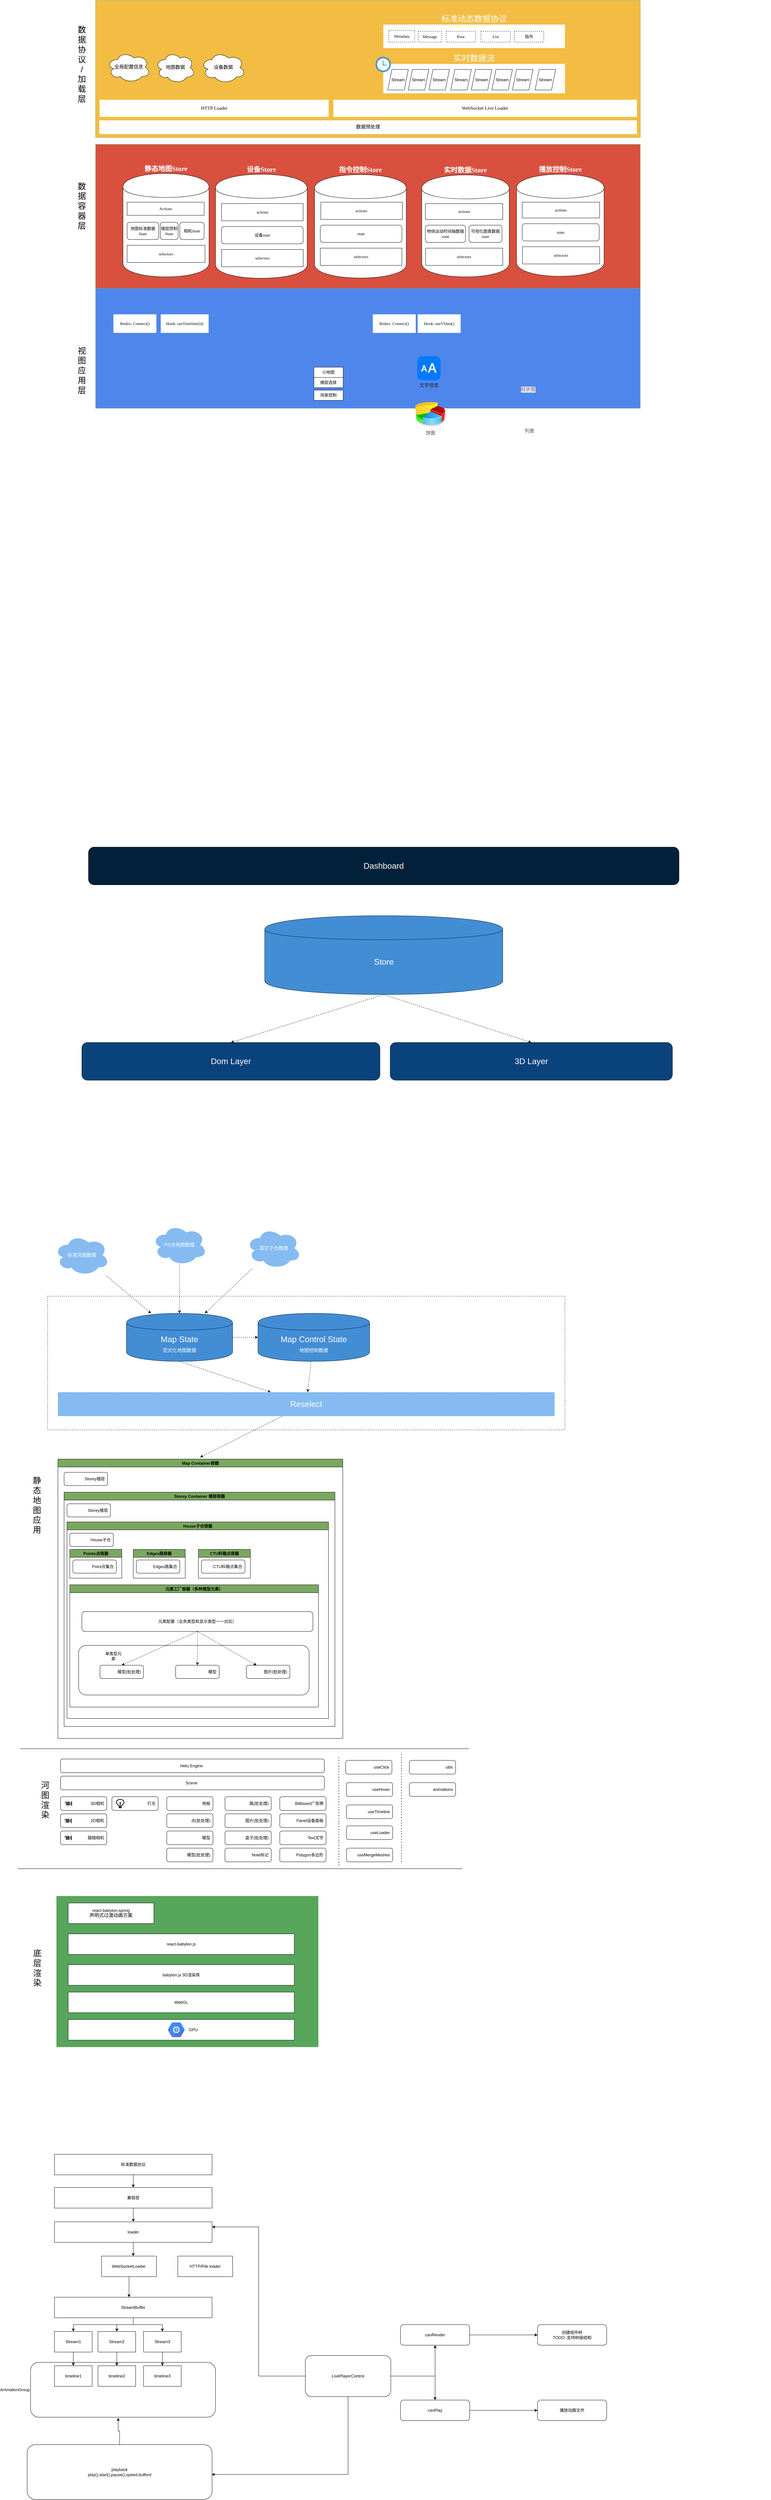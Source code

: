 <mxfile version="13.4.2" type="github">
  <diagram id="kbm905aHLV5Dr9nUJAch" name="Page-1">
    <mxGraphModel dx="2253" dy="4312" grid="1" gridSize="10" guides="1" tooltips="1" connect="1" arrows="1" fold="1" page="1" pageScale="1" pageWidth="827" pageHeight="1169" math="0" shadow="0">
      <root>
        <mxCell id="0" />
        <mxCell id="1" parent="0" />
        <mxCell id="wPMB_mogNWSCcTJh23QV-24" value="AnimationGroup" style="rounded=1;whiteSpace=wrap;html=1;labelPosition=left;verticalLabelPosition=middle;align=right;verticalAlign=middle;" vertex="1" parent="1">
          <mxGeometry x="-609.82" y="3470" width="539.82" height="160" as="geometry" />
        </mxCell>
        <mxCell id="Qb2TL99q_MYCM1XcV-fh-2" value="" style="rounded=0;whiteSpace=wrap;html=1;fillColor=#4F86EC;strokeColor=#82b366;" parent="1" vertex="1">
          <mxGeometry x="-420" y="-2700" width="1590" height="470" as="geometry" />
        </mxCell>
        <mxCell id="G_mRowMAx6_Zk3fWA19y-179" value="Hook: useVData()" style="rounded=0;whiteSpace=wrap;html=1;fontFamily=Verdana;strokeColor=none;" parent="1" vertex="1">
          <mxGeometry x="520.192" y="-2504.116" width="125.408" height="54.118" as="geometry" />
        </mxCell>
        <mxCell id="G_mRowMAx6_Zk3fWA19y-183" value="Hook: useTimeline(id)" style="rounded=0;whiteSpace=wrap;html=1;fontFamily=Verdana;strokeColor=none;" parent="1" vertex="1">
          <mxGeometry x="-229.81" y="-2504.11" width="139.81" height="54.11" as="geometry" />
        </mxCell>
        <mxCell id="G_mRowMAx6_Zk3fWA19y-184" value="Redux: Connect()" style="rounded=0;whiteSpace=wrap;html=1;fontFamily=Verdana;strokeColor=none;" parent="1" vertex="1">
          <mxGeometry x="389.192" y="-2504.106" width="125.408" height="54.118" as="geometry" />
        </mxCell>
        <mxCell id="G_mRowMAx6_Zk3fWA19y-185" value="Redux: Connect()" style="rounded=0;whiteSpace=wrap;html=1;fontFamily=Verdana;strokeColor=none;" parent="1" vertex="1">
          <mxGeometry x="-367.958" y="-2504.116" width="125.408" height="54.118" as="geometry" />
        </mxCell>
        <mxCell id="Qb2TL99q_MYCM1XcV-fh-3" value="" style="rounded=0;whiteSpace=wrap;html=1;fillColor=#D9503F;strokeColor=#82b366;" parent="1" vertex="1">
          <mxGeometry x="-420" y="-3000" width="1590" height="420" as="geometry" />
        </mxCell>
        <mxCell id="lYB_4dRALKVZFrLRTpmS-6" value="" style="group;fontColor=#FFFFFF;" parent="1" vertex="1" connectable="0">
          <mxGeometry x="-340" y="-2915" width="1404.19" height="310" as="geometry" />
        </mxCell>
        <mxCell id="G_mRowMAx6_Zk3fWA19y-153" value="" style="group;fontFamily=Verdana;" parent="lYB_4dRALKVZFrLRTpmS-6" vertex="1" connectable="0">
          <mxGeometry width="288.968" height="301.622" as="geometry" />
        </mxCell>
        <mxCell id="G_mRowMAx6_Zk3fWA19y-114" value="&lt;div style=&quot;text-align: center&quot;&gt;&lt;b style=&quot;font-size: 20px&quot;&gt;&lt;font color=&quot;#ffffff&quot;&gt;静态地图Store&lt;/font&gt;&lt;/b&gt;&lt;br&gt;&lt;/div&gt;" style="shape=cylinder;whiteSpace=wrap;html=1;boundedLbl=1;backgroundOutline=1;labelPosition=center;verticalLabelPosition=top;align=center;verticalAlign=bottom;fontFamily=Verdana;" parent="G_mRowMAx6_Zk3fWA19y-153" vertex="1">
          <mxGeometry width="251.071" height="301.622" as="geometry" />
        </mxCell>
        <mxCell id="G_mRowMAx6_Zk3fWA19y-110" value="楼层控制State" style="rounded=1;whiteSpace=wrap;html=1;fontSize=12;fontFamily=Verdana;" parent="G_mRowMAx6_Zk3fWA19y-153" vertex="1">
          <mxGeometry x="108.955" y="142.432" width="52.109" height="50.27" as="geometry" />
        </mxCell>
        <mxCell id="G_mRowMAx6_Zk3fWA19y-119" value="Actions" style="rounded=0;whiteSpace=wrap;html=1;fontFamily=Verdana;" parent="G_mRowMAx6_Zk3fWA19y-153" vertex="1">
          <mxGeometry x="12.042" y="83.784" width="224.817" height="38.298" as="geometry" />
        </mxCell>
        <mxCell id="esOJimNZTuqzEGKTnxW6-20" value="地图标准数据State" style="rounded=1;whiteSpace=wrap;html=1;fontFamily=Verdana;" parent="G_mRowMAx6_Zk3fWA19y-153" vertex="1">
          <mxGeometry x="12.042" y="142.432" width="92.176" height="50.27" as="geometry" />
        </mxCell>
        <mxCell id="esOJimNZTuqzEGKTnxW6-21" value="相机State" style="rounded=1;whiteSpace=wrap;html=1;fontSize=12;fontFamily=Verdana;" parent="G_mRowMAx6_Zk3fWA19y-153" vertex="1">
          <mxGeometry x="165.801" y="142.432" width="71.058" height="50.27" as="geometry" />
        </mxCell>
        <mxCell id="esOJimNZTuqzEGKTnxW6-22" value="selectors" style="rounded=0;whiteSpace=wrap;html=1;fontFamily=Verdana;" parent="G_mRowMAx6_Zk3fWA19y-153" vertex="1">
          <mxGeometry x="12.042" y="209.459" width="227.385" height="50.27" as="geometry" />
        </mxCell>
        <mxCell id="esOJimNZTuqzEGKTnxW6-3" value="&lt;span style=&quot;font-size: 20px&quot;&gt;&lt;b&gt;指令控制Store&lt;/b&gt;&lt;/span&gt;" style="shape=cylinder;whiteSpace=wrap;html=1;boundedLbl=1;backgroundOutline=1;fontFamily=Verdana;labelPosition=center;verticalLabelPosition=top;align=center;verticalAlign=bottom;fontColor=#FFFFFF;" parent="lYB_4dRALKVZFrLRTpmS-6" vertex="1">
          <mxGeometry x="559.196" y="3.378" width="267.651" height="301.622" as="geometry" />
        </mxCell>
        <mxCell id="esOJimNZTuqzEGKTnxW6-19" value="" style="group;fontColor=#FFFFFF;" parent="lYB_4dRALKVZFrLRTpmS-6" vertex="1" connectable="0">
          <mxGeometry x="270.019" y="12.378" width="267.651" height="293.243" as="geometry" />
        </mxCell>
        <mxCell id="esOJimNZTuqzEGKTnxW6-9" value="&lt;font style=&quot;font-size: 20px&quot; color=&quot;#ffffff&quot;&gt;&lt;b&gt;设备Store&lt;/b&gt;&lt;/font&gt;" style="shape=cylinder;whiteSpace=wrap;html=1;boundedLbl=1;backgroundOutline=1;labelPosition=center;verticalLabelPosition=top;align=center;verticalAlign=bottom;fontFamily=Verdana;" parent="esOJimNZTuqzEGKTnxW6-19" vertex="1">
          <mxGeometry y="-10" width="267.65" height="303.24" as="geometry" />
        </mxCell>
        <mxCell id="esOJimNZTuqzEGKTnxW6-16" value="actions" style="rounded=0;whiteSpace=wrap;html=1;fontFamily=Verdana;" parent="esOJimNZTuqzEGKTnxW6-19" vertex="1">
          <mxGeometry x="17.528" y="75.405" width="238.28" height="50.27" as="geometry" />
        </mxCell>
        <mxCell id="esOJimNZTuqzEGKTnxW6-17" value="设备state" style="rounded=1;whiteSpace=wrap;html=1;fontFamily=Verdana;" parent="esOJimNZTuqzEGKTnxW6-19" vertex="1">
          <mxGeometry x="17.528" y="142.432" width="238.28" height="50.27" as="geometry" />
        </mxCell>
        <mxCell id="esOJimNZTuqzEGKTnxW6-18" value="selectors" style="rounded=0;whiteSpace=wrap;html=1;fontFamily=Verdana;" parent="esOJimNZTuqzEGKTnxW6-19" vertex="1">
          <mxGeometry x="17.741" y="209.459" width="238.28" height="50.27" as="geometry" />
        </mxCell>
        <mxCell id="esOJimNZTuqzEGKTnxW6-59" value="actions" style="rounded=0;whiteSpace=wrap;html=1;fontFamily=Verdana;" parent="lYB_4dRALKVZFrLRTpmS-6" vertex="1">
          <mxGeometry x="577.367" y="83.784" width="238.28" height="50.27" as="geometry" />
        </mxCell>
        <mxCell id="esOJimNZTuqzEGKTnxW6-60" value="state" style="rounded=1;whiteSpace=wrap;html=1;fontFamily=Verdana;" parent="lYB_4dRALKVZFrLRTpmS-6" vertex="1">
          <mxGeometry x="575.913" y="150.811" width="238.28" height="50.27" as="geometry" />
        </mxCell>
        <mxCell id="esOJimNZTuqzEGKTnxW6-61" value="selectors" style="rounded=0;whiteSpace=wrap;html=1;fontFamily=Verdana;" parent="lYB_4dRALKVZFrLRTpmS-6" vertex="1">
          <mxGeometry x="575.913" y="217.838" width="238.28" height="50.27" as="geometry" />
        </mxCell>
        <mxCell id="G_mRowMAx6_Zk3fWA19y-127" value="&lt;div style=&quot;text-align: center&quot;&gt;&lt;b style=&quot;font-size: 20px&quot;&gt;实时数据Store&lt;/b&gt;&lt;br&gt;&lt;/div&gt;" style="shape=cylinder;whiteSpace=wrap;html=1;boundedLbl=1;backgroundOutline=1;labelPosition=center;verticalLabelPosition=top;align=center;verticalAlign=bottom;fontFamily=Verdana;fontColor=#FFFFFF;" parent="lYB_4dRALKVZFrLRTpmS-6" vertex="1">
          <mxGeometry x="872.053" y="4.189" width="255.396" height="297.432" as="geometry" />
        </mxCell>
        <mxCell id="G_mRowMAx6_Zk3fWA19y-131" value="物体运动时间轴数据state" style="rounded=1;whiteSpace=wrap;html=1;fontFamily=Verdana;" parent="lYB_4dRALKVZFrLRTpmS-6" vertex="1">
          <mxGeometry x="882.55" y="150.81" width="117.45" height="50.27" as="geometry" />
        </mxCell>
        <mxCell id="G_mRowMAx6_Zk3fWA19y-132" value="可视化图表数据state" style="rounded=1;whiteSpace=wrap;html=1;fontFamily=Verdana;" parent="lYB_4dRALKVZFrLRTpmS-6" vertex="1">
          <mxGeometry x="1010" y="150.81" width="96.32" height="50.27" as="geometry" />
        </mxCell>
        <mxCell id="esOJimNZTuqzEGKTnxW6-63" value="selectors" style="rounded=0;whiteSpace=wrap;html=1;fontFamily=Verdana;" parent="lYB_4dRALKVZFrLRTpmS-6" vertex="1">
          <mxGeometry x="883.328" y="217.838" width="225.172" height="50.27" as="geometry" />
        </mxCell>
        <mxCell id="esOJimNZTuqzEGKTnxW6-68" value="actions" style="rounded=0;whiteSpace=wrap;html=1;fontFamily=Verdana;" parent="lYB_4dRALKVZFrLRTpmS-6" vertex="1">
          <mxGeometry x="882.546" y="87.973" width="225.954" height="46.081" as="geometry" />
        </mxCell>
        <mxCell id="lYB_4dRALKVZFrLRTpmS-1" value="&lt;div style=&quot;text-align: center&quot;&gt;&lt;span style=&quot;font-size: 20px&quot;&gt;&lt;b&gt;播放控制Store&lt;/b&gt;&lt;/span&gt;&lt;/div&gt;" style="shape=cylinder;whiteSpace=wrap;html=1;boundedLbl=1;backgroundOutline=1;labelPosition=center;verticalLabelPosition=top;align=center;verticalAlign=bottom;fontFamily=Verdana;fontColor=#FFFFFF;" parent="lYB_4dRALKVZFrLRTpmS-6" vertex="1">
          <mxGeometry x="1148.794" y="2.378" width="255.396" height="297.432" as="geometry" />
        </mxCell>
        <mxCell id="lYB_4dRALKVZFrLRTpmS-2" value="state" style="rounded=1;whiteSpace=wrap;html=1;fontFamily=Verdana;" parent="lYB_4dRALKVZFrLRTpmS-6" vertex="1">
          <mxGeometry x="1165.35" y="146.62" width="224.65" height="50.27" as="geometry" />
        </mxCell>
        <mxCell id="lYB_4dRALKVZFrLRTpmS-4" value="selectors" style="rounded=0;whiteSpace=wrap;html=1;fontFamily=Verdana;" parent="lYB_4dRALKVZFrLRTpmS-6" vertex="1">
          <mxGeometry x="1166.128" y="213.649" width="225.172" height="50.27" as="geometry" />
        </mxCell>
        <mxCell id="lYB_4dRALKVZFrLRTpmS-5" value="actions" style="rounded=0;whiteSpace=wrap;html=1;fontFamily=Verdana;" parent="lYB_4dRALKVZFrLRTpmS-6" vertex="1">
          <mxGeometry x="1165.346" y="83.784" width="225.954" height="46.081" as="geometry" />
        </mxCell>
        <mxCell id="lYB_4dRALKVZFrLRTpmS-8" value="" style="rounded=0;whiteSpace=wrap;html=1;fillColor=#F2BD42;strokeColor=#82b366;shadow=0;" parent="1" vertex="1">
          <mxGeometry x="-420" y="-3420" width="1590" height="400" as="geometry" />
        </mxCell>
        <mxCell id="lYB_4dRALKVZFrLRTpmS-38" value="HTTP Loader" style="rounded=0;whiteSpace=wrap;html=1;fontFamily=Verdana;strokeColor=none;fontSize=14;" parent="1" vertex="1">
          <mxGeometry x="-408.36" y="-3130" width="668.72" height="50" as="geometry" />
        </mxCell>
        <mxCell id="lYB_4dRALKVZFrLRTpmS-39" value="WebSocket Live Loader" style="rounded=0;whiteSpace=wrap;html=1;fontFamily=Verdana;strokeColor=none;fontSize=14;" parent="1" vertex="1">
          <mxGeometry x="274.02" y="-3130" width="885.98" height="50" as="geometry" />
        </mxCell>
        <mxCell id="lYB_4dRALKVZFrLRTpmS-49" style="edgeStyle=orthogonalEdgeStyle;rounded=0;orthogonalLoop=1;jettySize=auto;html=1;exitX=0.5;exitY=1;exitDx=0;exitDy=0;" parent="1" source="lYB_4dRALKVZFrLRTpmS-39" target="lYB_4dRALKVZFrLRTpmS-39" edge="1">
          <mxGeometry relative="1" as="geometry" />
        </mxCell>
        <mxCell id="lYB_4dRALKVZFrLRTpmS-43" value="设备数据" style="ellipse;shape=cloud;whiteSpace=wrap;html=1;fontFamily=Verdana;fontSize=14;" parent="1" vertex="1">
          <mxGeometry x="-112.49" y="-3269.99" width="129.78" height="91.95" as="geometry" />
        </mxCell>
        <mxCell id="lYB_4dRALKVZFrLRTpmS-40" value="全局配置信息" style="ellipse;shape=cloud;whiteSpace=wrap;html=1;fontFamily=Verdana;fontSize=14;" parent="1" vertex="1">
          <mxGeometry x="-387.28" y="-3270" width="127.72" height="90" as="geometry" />
        </mxCell>
        <mxCell id="lYB_4dRALKVZFrLRTpmS-41" value="地图数据" style="ellipse;shape=cloud;whiteSpace=wrap;html=1;fontFamily=Verdana;fontSize=14;" parent="1" vertex="1">
          <mxGeometry x="-245.47" y="-3270" width="115.82" height="91.96" as="geometry" />
        </mxCell>
        <mxCell id="lYB_4dRALKVZFrLRTpmS-31" value="&lt;font color=&quot;#ffffff&quot; style=&quot;font-size: 24px&quot;&gt;标准动态数据协议&lt;/font&gt;" style="rounded=0;whiteSpace=wrap;html=1;fillColor=#ffffff;fontSize=12;labelPosition=center;verticalLabelPosition=top;align=center;verticalAlign=bottom;fontFamily=Verdana;strokeColor=none;" parent="1" vertex="1">
          <mxGeometry x="420" y="-3349.36" width="530" height="68.51" as="geometry" />
        </mxCell>
        <mxCell id="lYB_4dRALKVZFrLRTpmS-32" value="Metadata" style="rounded=0;whiteSpace=wrap;html=1;fillColor=#ffffff;fontSize=12;dashed=1;fontFamily=Verdana;" parent="1" vertex="1">
          <mxGeometry x="435.888" y="-3332.233" width="75.666" height="34.255" as="geometry" />
        </mxCell>
        <mxCell id="lYB_4dRALKVZFrLRTpmS-33" value="Message" style="rounded=0;whiteSpace=wrap;html=1;dashed=1;fillColor=#ffffff;fontSize=12;labelPosition=center;verticalLabelPosition=middle;align=center;verticalAlign=middle;fontFamily=Verdana;" parent="1" vertex="1">
          <mxGeometry x="521.726" y="-3329.786" width="68.057" height="31.809" as="geometry" />
        </mxCell>
        <mxCell id="lYB_4dRALKVZFrLRTpmS-35" value="List" style="rounded=0;whiteSpace=wrap;html=1;dashed=1;fillColor=#ffffff;fontSize=12;labelPosition=center;verticalLabelPosition=middle;align=center;verticalAlign=middle;fontFamily=Verdana;" parent="1" vertex="1">
          <mxGeometry x="704.833" y="-3329.786" width="86.062" height="31.809" as="geometry" />
        </mxCell>
        <mxCell id="lYB_4dRALKVZFrLRTpmS-66" value="Pose" style="rounded=0;whiteSpace=wrap;html=1;dashed=1;fillColor=#ffffff;fontSize=12;labelPosition=center;verticalLabelPosition=middle;align=center;verticalAlign=middle;fontFamily=Verdana;" parent="1" vertex="1">
          <mxGeometry x="603.104" y="-3329.786" width="86.062" height="31.809" as="geometry" />
        </mxCell>
        <mxCell id="lYB_4dRALKVZFrLRTpmS-67" value="指令" style="rounded=0;whiteSpace=wrap;html=1;dashed=1;fillColor=#ffffff;fontSize=12;labelPosition=center;verticalLabelPosition=middle;align=center;verticalAlign=middle;fontFamily=Verdana;" parent="1" vertex="1">
          <mxGeometry x="802.063" y="-3329.786" width="86.062" height="31.809" as="geometry" />
        </mxCell>
        <mxCell id="lYB_4dRALKVZFrLRTpmS-68" value="数据容器层" style="text;html=1;strokeColor=none;fillColor=none;align=center;verticalAlign=middle;whiteSpace=wrap;rounded=0;shadow=0;fontSize=24;" parent="1" vertex="1">
          <mxGeometry x="-480" y="-2880" width="40" height="120" as="geometry" />
        </mxCell>
        <mxCell id="lYB_4dRALKVZFrLRTpmS-69" value="数据协议&lt;br&gt;/&lt;br&gt;加载&lt;br&gt;层" style="text;html=1;strokeColor=none;fillColor=none;align=center;verticalAlign=middle;whiteSpace=wrap;rounded=0;shadow=0;fontSize=24;" parent="1" vertex="1">
          <mxGeometry x="-480" y="-3293.08" width="40" height="120" as="geometry" />
        </mxCell>
        <mxCell id="lYB_4dRALKVZFrLRTpmS-70" value="视图&lt;br&gt;应用层" style="text;html=1;strokeColor=none;fillColor=none;align=center;verticalAlign=middle;whiteSpace=wrap;rounded=0;shadow=0;fontSize=24;" parent="1" vertex="1">
          <mxGeometry x="-480" y="-2400" width="40" height="120" as="geometry" />
        </mxCell>
        <mxCell id="lYB_4dRALKVZFrLRTpmS-71" value="底层渲染" style="text;html=1;strokeColor=none;fillColor=none;align=center;verticalAlign=middle;whiteSpace=wrap;rounded=0;shadow=0;fontSize=24;" parent="1" vertex="1">
          <mxGeometry x="-610" y="2260" width="40" height="120" as="geometry" />
        </mxCell>
        <mxCell id="lYB_4dRALKVZFrLRTpmS-95" value="" style="shape=image;html=1;verticalAlign=top;verticalLabelPosition=bottom;labelBackgroundColor=#ffffff;imageAspect=0;aspect=fixed;image=https://cdn1.iconfinder.com/data/icons/smallicons-logotypes/32/android-128.png;rounded=0;shadow=1;glass=0;comic=0;strokeColor=#000000;strokeWidth=1;fillColor=none;fontSize=24;fontColor=#FFFFFF;" parent="1" vertex="1">
          <mxGeometry x="50" y="-2348" width="60" height="60" as="geometry" />
        </mxCell>
        <mxCell id="lYB_4dRALKVZFrLRTpmS-96" value="" style="shape=image;html=1;verticalAlign=top;verticalLabelPosition=bottom;labelBackgroundColor=#ffffff;imageAspect=0;aspect=fixed;image=https://cdn2.iconfinder.com/data/icons/free-1/128/Android__logo__robot-128.png;rounded=0;shadow=1;glass=0;comic=0;strokeColor=#000000;strokeWidth=1;fillColor=none;fontSize=24;fontColor=#FFFFFF;" parent="1" vertex="1">
          <mxGeometry x="122" y="-2348" width="58" height="58" as="geometry" />
        </mxCell>
        <mxCell id="lYB_4dRALKVZFrLRTpmS-97" value="" style="shape=image;html=1;verticalAlign=top;verticalLabelPosition=bottom;labelBackgroundColor=#ffffff;imageAspect=0;aspect=fixed;image=https://cdn0.iconfinder.com/data/icons/construction-2-21/512/construction-industry-building-08-128.png;rounded=0;shadow=1;glass=0;comic=0;strokeColor=#000000;strokeWidth=1;fillColor=none;fontSize=24;fontColor=#FFFFFF;" parent="1" vertex="1">
          <mxGeometry x="50" y="-2258" width="60" height="60" as="geometry" />
        </mxCell>
        <mxCell id="lYB_4dRALKVZFrLRTpmS-98" value="" style="shape=image;html=1;verticalAlign=top;verticalLabelPosition=bottom;labelBackgroundColor=#ffffff;imageAspect=0;aspect=fixed;image=https://cdn4.iconfinder.com/data/icons/space-exploration-set/128/iStar_Design_Space_LineIcons_Live-16-128.png;rounded=0;shadow=1;glass=0;comic=0;strokeColor=#000000;strokeWidth=1;fillColor=none;fontSize=24;fontColor=#FFFFFF;" parent="1" vertex="1">
          <mxGeometry x="122" y="-2268" width="78" height="78" as="geometry" />
        </mxCell>
        <mxCell id="lYB_4dRALKVZFrLRTpmS-99" value="小地图" style="rounded=0;whiteSpace=wrap;html=1;fontSize=12;fontFamily=Verdana;" parent="1" vertex="1">
          <mxGeometry x="217.32" y="-2350" width="85.35" height="30" as="geometry" />
        </mxCell>
        <mxCell id="lYB_4dRALKVZFrLRTpmS-100" value="楼层选择" style="rounded=0;whiteSpace=wrap;html=1;fontSize=12;fontFamily=Verdana;" parent="1" vertex="1">
          <mxGeometry x="217.32" y="-2320" width="85.35" height="30" as="geometry" />
        </mxCell>
        <mxCell id="lYB_4dRALKVZFrLRTpmS-101" value="场景控制" style="rounded=0;whiteSpace=wrap;html=1;fontSize=12;fontFamily=Verdana;" parent="1" vertex="1">
          <mxGeometry x="217.33" y="-2283" width="85.35" height="30" as="geometry" />
        </mxCell>
        <mxCell id="lYB_4dRALKVZFrLRTpmS-104" value="&lt;font style=&quot;font-size: 14px&quot;&gt;文字信息&lt;br&gt;&lt;/font&gt;" style="html=1;strokeWidth=1;shadow=0;dashed=0;shape=mxgraph.ios7.misc.text_size;fillColor=#007AFF;strokeColor=none;buttonText=;strokeColor2=#222222;fontColor=#222222;fontSize=8;verticalLabelPosition=bottom;verticalAlign=top;align=center;rounded=0;glass=0;comic=0;" parent="1" vertex="1">
          <mxGeometry x="518.87" y="-2382" width="68" height="70" as="geometry" />
        </mxCell>
        <mxCell id="lYB_4dRALKVZFrLRTpmS-158" value="柱状图" style="shape=image;html=1;verticalAlign=top;verticalLabelPosition=bottom;labelBackgroundColor=#ffffff;imageAspect=0;aspect=fixed;image=https://cdn0.iconfinder.com/data/icons/infographic-bar-vol-9/512/1-128.png;rounded=0;shadow=1;glass=0;comic=0;strokeColor=#000000;strokeWidth=1;fillColor=none;fontSize=14;fontColor=#4D4D4D;" parent="1" vertex="1">
          <mxGeometry x="789.81" y="-2404.75" width="104.75" height="104.75" as="geometry" />
        </mxCell>
        <mxCell id="lYB_4dRALKVZFrLRTpmS-165" value="饼图" style="image;html=1;labelBackgroundColor=#ffffff;image=img/lib/clip_art/finance/Pie_Chart_128x128.png;rounded=0;shadow=1;glass=0;comic=0;strokeColor=#000000;strokeWidth=1;fillColor=none;fontSize=14;fontColor=#4D4D4D;" parent="1" vertex="1">
          <mxGeometry x="513.09" y="-2258" width="87.1" height="85" as="geometry" />
        </mxCell>
        <mxCell id="lYB_4dRALKVZFrLRTpmS-167" value="列表" style="shape=image;html=1;verticalAlign=top;verticalLabelPosition=bottom;labelBackgroundColor=#ffffff;imageAspect=0;aspect=fixed;image=https://cdn2.iconfinder.com/data/icons/infographic-bar-vol-10-2/512/4-128.png;rounded=0;shadow=1;glass=0;comic=0;strokeColor=#000000;strokeWidth=1;fillColor=none;fontSize=14;fontColor=#4D4D4D;" parent="1" vertex="1">
          <mxGeometry x="806.22" y="-2258" width="79" height="79" as="geometry" />
        </mxCell>
        <mxCell id="lYB_4dRALKVZFrLRTpmS-168" value="" style="shape=image;html=1;verticalAlign=top;verticalLabelPosition=bottom;labelBackgroundColor=#ffffff;imageAspect=0;aspect=fixed;image=https://cdn1.iconfinder.com/data/icons/nuvola2/128x128/filesystems/pipe.png;rounded=0;shadow=1;glass=0;comic=0;strokeColor=#000000;strokeWidth=1;fillColor=none;fontSize=14;fontColor=#4D4D4D;rotation=-45;" parent="1" vertex="1">
          <mxGeometry x="-353.68" y="-2606.28" width="96.86" height="96.86" as="geometry" />
        </mxCell>
        <mxCell id="lYB_4dRALKVZFrLRTpmS-169" value="" style="shape=image;html=1;verticalAlign=top;verticalLabelPosition=bottom;labelBackgroundColor=#ffffff;imageAspect=0;aspect=fixed;image=https://cdn1.iconfinder.com/data/icons/nuvola2/128x128/filesystems/pipe.png;rounded=0;shadow=1;glass=0;comic=0;strokeColor=#000000;strokeWidth=1;fillColor=none;fontSize=14;fontColor=#4D4D4D;rotation=-45;" parent="1" vertex="1">
          <mxGeometry x="-207.85" y="-2604.79" width="95.89" height="95.89" as="geometry" />
        </mxCell>
        <mxCell id="lYB_4dRALKVZFrLRTpmS-170" value="" style="shape=image;html=1;verticalAlign=top;verticalLabelPosition=bottom;labelBackgroundColor=#ffffff;imageAspect=0;aspect=fixed;image=https://cdn1.iconfinder.com/data/icons/nuvola2/128x128/filesystems/pipe.png;rounded=0;shadow=1;glass=0;comic=0;strokeColor=#000000;strokeWidth=1;fillColor=none;fontSize=14;fontColor=#4D4D4D;rotation=-45;" parent="1" vertex="1">
          <mxGeometry x="397.01" y="-2604.79" width="95.89" height="95.89" as="geometry" />
        </mxCell>
        <mxCell id="lYB_4dRALKVZFrLRTpmS-171" value="" style="shape=image;html=1;verticalAlign=top;verticalLabelPosition=bottom;labelBackgroundColor=#ffffff;imageAspect=0;aspect=fixed;image=https://cdn1.iconfinder.com/data/icons/nuvola2/128x128/filesystems/pipe.png;rounded=0;shadow=1;glass=0;comic=0;strokeColor=#000000;strokeWidth=1;fillColor=none;fontSize=14;fontColor=#4D4D4D;rotation=-45;" parent="1" vertex="1">
          <mxGeometry x="534.96" y="-2603.79" width="95.89" height="95.89" as="geometry" />
        </mxCell>
        <mxCell id="lYB_4dRALKVZFrLRTpmS-182" value="数据预处理" style="rounded=0;whiteSpace=wrap;html=1;fontFamily=Verdana;strokeColor=none;fontSize=14;" parent="1" vertex="1">
          <mxGeometry x="-409.11" y="-3070" width="1569.11" height="40" as="geometry" />
        </mxCell>
        <mxCell id="lYB_4dRALKVZFrLRTpmS-185" value="" style="group" parent="1" vertex="1" connectable="0">
          <mxGeometry x="420" y="-3234" width="529.99" height="84.92" as="geometry" />
        </mxCell>
        <mxCell id="lYB_4dRALKVZFrLRTpmS-53" value="&lt;font style=&quot;font-size: 24px&quot; color=&quot;#ffffff&quot;&gt;实时数据流&lt;/font&gt;" style="rounded=0;whiteSpace=wrap;html=1;strokeColor=#FFFFFF;fillColor=#ffffff;dashed=1;dashPattern=1 2;strokeWidth=2;labelPosition=center;verticalLabelPosition=top;align=center;verticalAlign=bottom;" parent="lYB_4dRALKVZFrLRTpmS-185" vertex="1">
          <mxGeometry width="529.99" height="84.92" as="geometry" />
        </mxCell>
        <mxCell id="lYB_4dRALKVZFrLRTpmS-55" value="Stream" style="shape=parallelogram;perimeter=parallelogramPerimeter;whiteSpace=wrap;html=1;strokeColor=#000000;strokeWidth=1;fillColor=none;" parent="lYB_4dRALKVZFrLRTpmS-185" vertex="1">
          <mxGeometry x="12.9" y="15.51" width="60" height="60" as="geometry" />
        </mxCell>
        <mxCell id="lYB_4dRALKVZFrLRTpmS-58" value="&lt;span style=&quot;white-space: normal&quot;&gt;Stream&lt;/span&gt;" style="shape=parallelogram;perimeter=parallelogramPerimeter;whiteSpace=wrap;html=1;strokeColor=#000000;strokeWidth=1;fillColor=none;" parent="lYB_4dRALKVZFrLRTpmS-185" vertex="1">
          <mxGeometry x="72.9" y="15.51" width="60" height="60" as="geometry" />
        </mxCell>
        <mxCell id="lYB_4dRALKVZFrLRTpmS-59" value="&lt;span style=&quot;white-space: normal&quot;&gt;Stream&lt;/span&gt;" style="shape=parallelogram;perimeter=parallelogramPerimeter;whiteSpace=wrap;html=1;strokeColor=#000000;strokeWidth=1;fillColor=none;" parent="lYB_4dRALKVZFrLRTpmS-185" vertex="1">
          <mxGeometry x="132.9" y="15.51" width="60" height="60" as="geometry" />
        </mxCell>
        <mxCell id="lYB_4dRALKVZFrLRTpmS-60" value="&lt;span style=&quot;white-space: normal&quot;&gt;Stream&lt;/span&gt;" style="shape=parallelogram;perimeter=parallelogramPerimeter;whiteSpace=wrap;html=1;strokeColor=#000000;strokeWidth=1;fillColor=none;" parent="lYB_4dRALKVZFrLRTpmS-185" vertex="1">
          <mxGeometry x="196.7" y="15.51" width="60" height="60" as="geometry" />
        </mxCell>
        <mxCell id="lYB_4dRALKVZFrLRTpmS-61" value="&lt;span style=&quot;white-space: normal&quot;&gt;Stream&lt;/span&gt;" style="shape=parallelogram;perimeter=parallelogramPerimeter;whiteSpace=wrap;html=1;strokeColor=#000000;strokeWidth=1;fillColor=none;" parent="lYB_4dRALKVZFrLRTpmS-185" vertex="1">
          <mxGeometry x="256.7" y="15.51" width="60" height="60" as="geometry" />
        </mxCell>
        <mxCell id="lYB_4dRALKVZFrLRTpmS-62" value="&lt;span style=&quot;white-space: normal&quot;&gt;Stream&lt;/span&gt;" style="shape=parallelogram;perimeter=parallelogramPerimeter;whiteSpace=wrap;html=1;strokeColor=#000000;strokeWidth=1;fillColor=none;" parent="lYB_4dRALKVZFrLRTpmS-185" vertex="1">
          <mxGeometry x="316.7" y="15.51" width="60" height="60" as="geometry" />
        </mxCell>
        <mxCell id="lYB_4dRALKVZFrLRTpmS-63" value="&lt;span style=&quot;white-space: normal&quot;&gt;Stream&lt;/span&gt;" style="shape=parallelogram;perimeter=parallelogramPerimeter;whiteSpace=wrap;html=1;strokeColor=#000000;strokeWidth=1;fillColor=none;" parent="lYB_4dRALKVZFrLRTpmS-185" vertex="1">
          <mxGeometry x="376.7" y="15.51" width="60" height="60" as="geometry" />
        </mxCell>
        <mxCell id="lYB_4dRALKVZFrLRTpmS-64" value="&lt;span style=&quot;white-space: normal&quot;&gt;Stream&lt;/span&gt;" style="shape=parallelogram;perimeter=parallelogramPerimeter;whiteSpace=wrap;html=1;strokeColor=#000000;strokeWidth=1;fillColor=none;" parent="lYB_4dRALKVZFrLRTpmS-185" vertex="1">
          <mxGeometry x="442.9" y="15.51" width="60" height="60" as="geometry" />
        </mxCell>
        <mxCell id="lYB_4dRALKVZFrLRTpmS-180" value="" style="shadow=0;dashed=0;html=1;strokeColor=none;fillColor=#4495D1;labelPosition=center;verticalLabelPosition=bottom;verticalAlign=top;align=center;outlineConnect=0;shape=mxgraph.veeam.time;rounded=0;glass=0;comic=0;fontSize=14;fontColor=#FFFFFF;" parent="1" vertex="1">
          <mxGeometry x="397.01" y="-3255.48" width="44.8" height="44.8" as="geometry" />
        </mxCell>
        <mxCell id="lYB_4dRALKVZFrLRTpmS-186" value="Text" style="text;html=1;align=center;verticalAlign=middle;resizable=0;points=[];autosize=1;fontSize=14;fontColor=#FFFFFF;" parent="1" vertex="1">
          <mxGeometry x="1510" y="-1611" width="40" height="20" as="geometry" />
        </mxCell>
        <mxCell id="QesI7u1L_WgdvTfQqV23-28" value="" style="group" parent="1" vertex="1" connectable="0">
          <mxGeometry x="-534" y="2090" width="764" height="460" as="geometry" />
        </mxCell>
        <mxCell id="Qb2TL99q_MYCM1XcV-fh-1" value="" style="rounded=0;whiteSpace=wrap;html=1;fillColor=#58A55C;strokeColor=#82b366;fontSize=14;" parent="QesI7u1L_WgdvTfQqV23-28" vertex="1">
          <mxGeometry y="20" width="764" height="440" as="geometry" />
        </mxCell>
        <mxCell id="QesI7u1L_WgdvTfQqV23-16" value="WebGL" style="rounded=0;whiteSpace=wrap;html=1;align=center;" parent="QesI7u1L_WgdvTfQqV23-28" vertex="1">
          <mxGeometry x="34" y="300" width="660" height="60" as="geometry" />
        </mxCell>
        <mxCell id="QesI7u1L_WgdvTfQqV23-17" value="babylon.js 3D渲染库" style="rounded=0;whiteSpace=wrap;html=1;align=center;" parent="QesI7u1L_WgdvTfQqV23-28" vertex="1">
          <mxGeometry x="34" y="220" width="660" height="60" as="geometry" />
        </mxCell>
        <mxCell id="QesI7u1L_WgdvTfQqV23-18" value="react-babylon.js" style="rounded=0;whiteSpace=wrap;html=1;align=center;" parent="QesI7u1L_WgdvTfQqV23-28" vertex="1">
          <mxGeometry x="34" y="130" width="660" height="60" as="geometry" />
        </mxCell>
        <mxCell id="QesI7u1L_WgdvTfQqV23-19" value="" style="group" parent="QesI7u1L_WgdvTfQqV23-28" vertex="1" connectable="0">
          <mxGeometry x="34" y="380" width="660" height="60" as="geometry" />
        </mxCell>
        <mxCell id="QesI7u1L_WgdvTfQqV23-7" value="" style="rounded=0;whiteSpace=wrap;html=1;align=left;" parent="QesI7u1L_WgdvTfQqV23-19" vertex="1">
          <mxGeometry width="660" height="60" as="geometry" />
        </mxCell>
        <mxCell id="QesI7u1L_WgdvTfQqV23-8" value="&amp;nbsp; &amp;nbsp;GPU" style="shape=mxgraph.gcp.compute.gpu;html=1;fillColor=#4387FD;gradientColor=#4683EA;strokeColor=none;verticalLabelPosition=middle;verticalAlign=middle;align=left;labelPosition=right;" parent="QesI7u1L_WgdvTfQqV23-19" vertex="1">
          <mxGeometry x="291.06" y="8.56" width="48.94" height="42.87" as="geometry" />
        </mxCell>
        <mxCell id="QesI7u1L_WgdvTfQqV23-22" value="react-babylon-spring&lt;br&gt;&lt;span style=&quot;font-family: &amp;#34;verdana&amp;#34; ; font-size: 14px&quot;&gt;声明式过渡动画方案&lt;/span&gt;" style="rounded=0;whiteSpace=wrap;html=1;align=center;" parent="QesI7u1L_WgdvTfQqV23-28" vertex="1">
          <mxGeometry x="34" y="40" width="250" height="60" as="geometry" />
        </mxCell>
        <mxCell id="lYB_4dRALKVZFrLRTpmS-175" value="" style="shape=image;html=1;verticalAlign=top;verticalLabelPosition=bottom;labelBackgroundColor=#ffffff;imageAspect=0;aspect=fixed;image=https://cdn3.iconfinder.com/data/icons/fatcow/32/connect.png;rounded=0;shadow=1;glass=0;comic=0;strokeColor=#000000;strokeWidth=1;fillColor=none;fontSize=14;fontColor=#4D4D4D;rotation=-45;" parent="QesI7u1L_WgdvTfQqV23-28" vertex="1">
          <mxGeometry x="142.69" y="100" width="31" height="31" as="geometry" />
        </mxCell>
        <mxCell id="QesI7u1L_WgdvTfQqV23-27" value="" style="shape=image;html=1;verticalAlign=top;verticalLabelPosition=bottom;labelBackgroundColor=#ffffff;imageAspect=0;aspect=fixed;image=https://cdn3.iconfinder.com/data/icons/fatcow/32/connect.png;rounded=0;shadow=1;glass=0;comic=0;strokeColor=#000000;strokeWidth=1;fillColor=none;fontSize=14;fontColor=#4D4D4D;rotation=-45;" parent="QesI7u1L_WgdvTfQqV23-28" vertex="1">
          <mxGeometry x="348.5" y="190" width="31" height="31" as="geometry" />
        </mxCell>
        <mxCell id="QesI7u1L_WgdvTfQqV23-48" value="" style="group;labelPosition=right;verticalLabelPosition=middle;align=center;verticalAlign=middle;textDirection=rtl;" parent="1" vertex="1" connectable="0">
          <mxGeometry x="-212.32" y="1870" width="135" height="40" as="geometry" />
        </mxCell>
        <mxCell id="QesI7u1L_WgdvTfQqV23-49" value="&lt;div&gt;&lt;span&gt;点(批处理)&lt;/span&gt;&lt;/div&gt;" style="rounded=1;whiteSpace=wrap;html=1;align=right;spacingRight=6;" parent="QesI7u1L_WgdvTfQqV23-48" vertex="1">
          <mxGeometry width="135" height="40" as="geometry" />
        </mxCell>
        <mxCell id="QesI7u1L_WgdvTfQqV23-50" value="" style="shape=image;html=1;verticalAlign=top;verticalLabelPosition=bottom;labelBackgroundColor=#ffffff;imageAspect=0;aspect=fixed;image=https://cdn2.iconfinder.com/data/icons/line-hero-essentials/32/Essentials_puzzle_component-128.png;fillColor=#7AA860;align=center;" parent="QesI7u1L_WgdvTfQqV23-48" vertex="1">
          <mxGeometry x="10" y="5" width="30" height="30" as="geometry" />
        </mxCell>
        <mxCell id="QesI7u1L_WgdvTfQqV23-51" value="" style="group;labelPosition=right;verticalLabelPosition=middle;align=center;verticalAlign=middle;textDirection=rtl;" parent="1" vertex="1" connectable="0">
          <mxGeometry x="-212.32" y="1820" width="135" height="40" as="geometry" />
        </mxCell>
        <mxCell id="QesI7u1L_WgdvTfQqV23-52" value="&lt;div&gt;&lt;span&gt;地板&lt;/span&gt;&lt;/div&gt;" style="rounded=1;whiteSpace=wrap;html=1;align=right;spacingRight=6;" parent="QesI7u1L_WgdvTfQqV23-51" vertex="1">
          <mxGeometry width="135" height="40" as="geometry" />
        </mxCell>
        <mxCell id="QesI7u1L_WgdvTfQqV23-53" value="" style="shape=image;html=1;verticalAlign=top;verticalLabelPosition=bottom;labelBackgroundColor=#ffffff;imageAspect=0;aspect=fixed;image=https://cdn2.iconfinder.com/data/icons/line-hero-essentials/32/Essentials_puzzle_component-128.png;fillColor=#7AA860;align=center;" parent="QesI7u1L_WgdvTfQqV23-51" vertex="1">
          <mxGeometry x="10" y="5" width="30" height="30" as="geometry" />
        </mxCell>
        <mxCell id="QesI7u1L_WgdvTfQqV23-54" value="" style="group;labelPosition=right;verticalLabelPosition=middle;align=center;verticalAlign=middle;textDirection=rtl;" parent="1" vertex="1" connectable="0">
          <mxGeometry x="-212.32" y="1920" width="135" height="40" as="geometry" />
        </mxCell>
        <mxCell id="QesI7u1L_WgdvTfQqV23-55" value="&lt;div&gt;&lt;span&gt;模型&lt;/span&gt;&lt;/div&gt;" style="rounded=1;whiteSpace=wrap;html=1;align=right;spacingRight=6;" parent="QesI7u1L_WgdvTfQqV23-54" vertex="1">
          <mxGeometry width="135" height="40" as="geometry" />
        </mxCell>
        <mxCell id="QesI7u1L_WgdvTfQqV23-56" value="" style="shape=image;html=1;verticalAlign=top;verticalLabelPosition=bottom;labelBackgroundColor=#ffffff;imageAspect=0;aspect=fixed;image=https://cdn2.iconfinder.com/data/icons/line-hero-essentials/32/Essentials_puzzle_component-128.png;fillColor=#7AA860;align=center;" parent="QesI7u1L_WgdvTfQqV23-54" vertex="1">
          <mxGeometry x="10" y="5" width="30" height="30" as="geometry" />
        </mxCell>
        <mxCell id="QesI7u1L_WgdvTfQqV23-57" value="" style="group;labelPosition=right;verticalLabelPosition=middle;align=center;verticalAlign=middle;textDirection=rtl;" parent="1" vertex="1" connectable="0">
          <mxGeometry x="-212.32" y="1970" width="135" height="40" as="geometry" />
        </mxCell>
        <mxCell id="QesI7u1L_WgdvTfQqV23-58" value="模型(批处理)" style="rounded=1;whiteSpace=wrap;html=1;align=right;spacingRight=6;" parent="QesI7u1L_WgdvTfQqV23-57" vertex="1">
          <mxGeometry width="135" height="40" as="geometry" />
        </mxCell>
        <mxCell id="QesI7u1L_WgdvTfQqV23-59" value="" style="shape=image;html=1;verticalAlign=top;verticalLabelPosition=bottom;labelBackgroundColor=#ffffff;imageAspect=0;aspect=fixed;image=https://cdn2.iconfinder.com/data/icons/line-hero-essentials/32/Essentials_puzzle_component-128.png;fillColor=#7AA860;align=center;" parent="QesI7u1L_WgdvTfQqV23-57" vertex="1">
          <mxGeometry x="10" y="5" width="30" height="30" as="geometry" />
        </mxCell>
        <mxCell id="QesI7u1L_WgdvTfQqV23-60" value="" style="group;labelPosition=right;verticalLabelPosition=middle;align=center;verticalAlign=middle;textDirection=rtl;" parent="1" vertex="1" connectable="0">
          <mxGeometry x="-42.32" y="1820" width="135" height="40" as="geometry" />
        </mxCell>
        <mxCell id="QesI7u1L_WgdvTfQqV23-61" value="路(批处理)" style="rounded=1;whiteSpace=wrap;html=1;align=right;spacingRight=6;" parent="QesI7u1L_WgdvTfQqV23-60" vertex="1">
          <mxGeometry width="135" height="40" as="geometry" />
        </mxCell>
        <mxCell id="QesI7u1L_WgdvTfQqV23-62" value="" style="shape=image;html=1;verticalAlign=top;verticalLabelPosition=bottom;labelBackgroundColor=#ffffff;imageAspect=0;aspect=fixed;image=https://cdn2.iconfinder.com/data/icons/line-hero-essentials/32/Essentials_puzzle_component-128.png;fillColor=#7AA860;align=center;" parent="QesI7u1L_WgdvTfQqV23-60" vertex="1">
          <mxGeometry x="10" y="5" width="30" height="30" as="geometry" />
        </mxCell>
        <mxCell id="QesI7u1L_WgdvTfQqV23-63" value="" style="group;labelPosition=right;verticalLabelPosition=middle;align=center;verticalAlign=middle;textDirection=rtl;" parent="1" vertex="1" connectable="0">
          <mxGeometry x="-42.32" y="1870" width="135" height="40" as="geometry" />
        </mxCell>
        <mxCell id="QesI7u1L_WgdvTfQqV23-64" value="图片(批处理)" style="rounded=1;whiteSpace=wrap;html=1;align=right;spacingRight=6;" parent="QesI7u1L_WgdvTfQqV23-63" vertex="1">
          <mxGeometry width="135" height="40" as="geometry" />
        </mxCell>
        <mxCell id="QesI7u1L_WgdvTfQqV23-65" value="" style="shape=image;html=1;verticalAlign=top;verticalLabelPosition=bottom;labelBackgroundColor=#ffffff;imageAspect=0;aspect=fixed;image=https://cdn2.iconfinder.com/data/icons/line-hero-essentials/32/Essentials_puzzle_component-128.png;fillColor=#7AA860;align=center;" parent="QesI7u1L_WgdvTfQqV23-63" vertex="1">
          <mxGeometry x="10" y="5" width="30" height="30" as="geometry" />
        </mxCell>
        <mxCell id="QesI7u1L_WgdvTfQqV23-66" value="" style="group;labelPosition=right;verticalLabelPosition=middle;align=center;verticalAlign=middle;textDirection=rtl;" parent="1" vertex="1" connectable="0">
          <mxGeometry x="-42.32" y="1920" width="135" height="40" as="geometry" />
        </mxCell>
        <mxCell id="QesI7u1L_WgdvTfQqV23-67" value="盒子(批处理)" style="rounded=1;whiteSpace=wrap;html=1;align=right;spacingRight=6;" parent="QesI7u1L_WgdvTfQqV23-66" vertex="1">
          <mxGeometry width="135" height="40" as="geometry" />
        </mxCell>
        <mxCell id="QesI7u1L_WgdvTfQqV23-68" value="" style="shape=image;html=1;verticalAlign=top;verticalLabelPosition=bottom;labelBackgroundColor=#ffffff;imageAspect=0;aspect=fixed;image=https://cdn2.iconfinder.com/data/icons/line-hero-essentials/32/Essentials_puzzle_component-128.png;fillColor=#7AA860;align=center;" parent="QesI7u1L_WgdvTfQqV23-66" vertex="1">
          <mxGeometry x="10" y="5" width="30" height="30" as="geometry" />
        </mxCell>
        <mxCell id="QesI7u1L_WgdvTfQqV23-69" value="" style="group;labelPosition=right;verticalLabelPosition=middle;align=center;verticalAlign=middle;textDirection=rtl;" parent="1" vertex="1" connectable="0">
          <mxGeometry x="-42.32" y="1970" width="135" height="40" as="geometry" />
        </mxCell>
        <mxCell id="QesI7u1L_WgdvTfQqV23-70" value="Note标记" style="rounded=1;whiteSpace=wrap;html=1;align=right;spacingRight=6;" parent="QesI7u1L_WgdvTfQqV23-69" vertex="1">
          <mxGeometry width="135" height="40" as="geometry" />
        </mxCell>
        <mxCell id="QesI7u1L_WgdvTfQqV23-71" value="" style="shape=image;html=1;verticalAlign=top;verticalLabelPosition=bottom;labelBackgroundColor=#ffffff;imageAspect=0;aspect=fixed;image=https://cdn2.iconfinder.com/data/icons/line-hero-essentials/32/Essentials_puzzle_component-128.png;fillColor=#7AA860;align=center;" parent="QesI7u1L_WgdvTfQqV23-69" vertex="1">
          <mxGeometry x="10" y="5" width="30" height="30" as="geometry" />
        </mxCell>
        <mxCell id="QesI7u1L_WgdvTfQqV23-74" value="" style="group;labelPosition=right;verticalLabelPosition=middle;align=center;verticalAlign=middle;textDirection=rtl;" parent="1" vertex="1" connectable="0">
          <mxGeometry x="117.68" y="1820" width="135" height="40" as="geometry" />
        </mxCell>
        <mxCell id="QesI7u1L_WgdvTfQqV23-75" value="Billboard广告牌" style="rounded=1;whiteSpace=wrap;html=1;align=right;spacingRight=6;" parent="QesI7u1L_WgdvTfQqV23-74" vertex="1">
          <mxGeometry width="135" height="40" as="geometry" />
        </mxCell>
        <mxCell id="QesI7u1L_WgdvTfQqV23-76" value="" style="shape=image;html=1;verticalAlign=top;verticalLabelPosition=bottom;labelBackgroundColor=#ffffff;imageAspect=0;aspect=fixed;image=https://cdn2.iconfinder.com/data/icons/line-hero-essentials/32/Essentials_puzzle_component-128.png;fillColor=#7AA860;align=center;" parent="QesI7u1L_WgdvTfQqV23-74" vertex="1">
          <mxGeometry x="10" y="5" width="30" height="30" as="geometry" />
        </mxCell>
        <mxCell id="QesI7u1L_WgdvTfQqV23-77" value="" style="group;labelPosition=right;verticalLabelPosition=middle;align=center;verticalAlign=middle;textDirection=rtl;" parent="1" vertex="1" connectable="0">
          <mxGeometry x="117.68" y="1870" width="135" height="40" as="geometry" />
        </mxCell>
        <mxCell id="QesI7u1L_WgdvTfQqV23-78" value="Panel设备面板" style="rounded=1;whiteSpace=wrap;html=1;align=right;spacingRight=6;" parent="QesI7u1L_WgdvTfQqV23-77" vertex="1">
          <mxGeometry width="135" height="40" as="geometry" />
        </mxCell>
        <mxCell id="QesI7u1L_WgdvTfQqV23-79" value="" style="shape=image;html=1;verticalAlign=top;verticalLabelPosition=bottom;labelBackgroundColor=#ffffff;imageAspect=0;aspect=fixed;image=https://cdn2.iconfinder.com/data/icons/line-hero-essentials/32/Essentials_puzzle_component-128.png;fillColor=#7AA860;align=center;" parent="QesI7u1L_WgdvTfQqV23-77" vertex="1">
          <mxGeometry x="10" y="5" width="30" height="30" as="geometry" />
        </mxCell>
        <mxCell id="QesI7u1L_WgdvTfQqV23-80" value="" style="group;labelPosition=right;verticalLabelPosition=middle;align=center;verticalAlign=middle;textDirection=rtl;" parent="1" vertex="1" connectable="0">
          <mxGeometry x="-522.32" y="1820" width="135" height="40" as="geometry" />
        </mxCell>
        <mxCell id="QesI7u1L_WgdvTfQqV23-81" value="&lt;div&gt;&lt;span&gt;3D相机&lt;/span&gt;&lt;/div&gt;" style="rounded=1;whiteSpace=wrap;html=1;align=right;spacingRight=6;" parent="QesI7u1L_WgdvTfQqV23-80" vertex="1">
          <mxGeometry width="135" height="40" as="geometry" />
        </mxCell>
        <mxCell id="f9wfOgGjq59WF0PPiP35-4" value="" style="pointerEvents=1;shadow=0;dashed=0;html=1;strokeColor=none;fillColor=#505050;labelPosition=center;verticalLabelPosition=bottom;verticalAlign=top;outlineConnect=0;align=center;shape=mxgraph.office.devices.video_camera;" parent="QesI7u1L_WgdvTfQqV23-80" vertex="1">
          <mxGeometry x="13.07" y="12.5" width="20.68" height="15" as="geometry" />
        </mxCell>
        <mxCell id="QesI7u1L_WgdvTfQqV23-83" value="" style="group;labelPosition=right;verticalLabelPosition=middle;align=center;verticalAlign=middle;textDirection=rtl;" parent="1" vertex="1" connectable="0">
          <mxGeometry x="-522.32" y="1870" width="135" height="40" as="geometry" />
        </mxCell>
        <mxCell id="QesI7u1L_WgdvTfQqV23-84" value="&lt;div&gt;&lt;span&gt;2D相机&lt;/span&gt;&lt;/div&gt;" style="rounded=1;whiteSpace=wrap;html=1;align=right;spacingRight=6;" parent="QesI7u1L_WgdvTfQqV23-83" vertex="1">
          <mxGeometry width="135" height="40" as="geometry" />
        </mxCell>
        <mxCell id="f9wfOgGjq59WF0PPiP35-3" value="" style="pointerEvents=1;shadow=0;dashed=0;html=1;strokeColor=none;fillColor=#505050;labelPosition=center;verticalLabelPosition=bottom;verticalAlign=top;outlineConnect=0;align=center;shape=mxgraph.office.devices.video_camera;" parent="QesI7u1L_WgdvTfQqV23-83" vertex="1">
          <mxGeometry x="12.07" y="12.5" width="20.68" height="15" as="geometry" />
        </mxCell>
        <mxCell id="QesI7u1L_WgdvTfQqV23-86" value="" style="group;labelPosition=right;verticalLabelPosition=middle;align=center;verticalAlign=middle;textDirection=rtl;" parent="1" vertex="1" connectable="0">
          <mxGeometry x="-372.32" y="1820" width="135" height="40" as="geometry" />
        </mxCell>
        <mxCell id="QesI7u1L_WgdvTfQqV23-87" value="灯光" style="rounded=1;whiteSpace=wrap;html=1;align=right;spacingRight=6;" parent="QesI7u1L_WgdvTfQqV23-86" vertex="1">
          <mxGeometry width="135" height="40" as="geometry" />
        </mxCell>
        <mxCell id="f9wfOgGjq59WF0PPiP35-5" value="" style="html=1;verticalLabelPosition=bottom;align=center;labelBackgroundColor=#ffffff;verticalAlign=top;strokeWidth=2;shadow=0;dashed=0;shape=mxgraph.ios7.icons.lightbulb;" parent="QesI7u1L_WgdvTfQqV23-86" vertex="1">
          <mxGeometry x="12.32" y="7.65" width="23.68" height="24.7" as="geometry" />
        </mxCell>
        <mxCell id="QesI7u1L_WgdvTfQqV23-89" value="" style="group;labelPosition=right;verticalLabelPosition=middle;align=center;verticalAlign=middle;textDirection=rtl;" parent="1" vertex="1" connectable="0">
          <mxGeometry x="-522.32" y="1920" width="135" height="40" as="geometry" />
        </mxCell>
        <mxCell id="QesI7u1L_WgdvTfQqV23-90" value="跟随相机" style="rounded=1;whiteSpace=wrap;html=1;align=right;spacingRight=6;" parent="QesI7u1L_WgdvTfQqV23-89" vertex="1">
          <mxGeometry width="135" height="40" as="geometry" />
        </mxCell>
        <mxCell id="f9wfOgGjq59WF0PPiP35-2" value="" style="pointerEvents=1;shadow=0;dashed=0;html=1;strokeColor=none;fillColor=#505050;labelPosition=center;verticalLabelPosition=bottom;verticalAlign=top;outlineConnect=0;align=center;shape=mxgraph.office.devices.video_camera;" parent="QesI7u1L_WgdvTfQqV23-89" vertex="1">
          <mxGeometry x="12.32" y="12.5" width="20.68" height="15" as="geometry" />
        </mxCell>
        <mxCell id="QesI7u1L_WgdvTfQqV23-92" value="" style="group;labelPosition=right;verticalLabelPosition=middle;align=center;verticalAlign=middle;textDirection=rtl;" parent="1" vertex="1" connectable="0">
          <mxGeometry x="117.68" y="1920" width="135" height="40" as="geometry" />
        </mxCell>
        <mxCell id="QesI7u1L_WgdvTfQqV23-93" value="Text文字" style="rounded=1;whiteSpace=wrap;html=1;align=right;spacingRight=6;" parent="QesI7u1L_WgdvTfQqV23-92" vertex="1">
          <mxGeometry width="135" height="40" as="geometry" />
        </mxCell>
        <mxCell id="QesI7u1L_WgdvTfQqV23-94" value="" style="shape=image;html=1;verticalAlign=top;verticalLabelPosition=bottom;labelBackgroundColor=#ffffff;imageAspect=0;aspect=fixed;image=https://cdn2.iconfinder.com/data/icons/line-hero-essentials/32/Essentials_puzzle_component-128.png;fillColor=#7AA860;align=center;" parent="QesI7u1L_WgdvTfQqV23-92" vertex="1">
          <mxGeometry x="10" y="5" width="30" height="30" as="geometry" />
        </mxCell>
        <mxCell id="QesI7u1L_WgdvTfQqV23-95" value="" style="group;labelPosition=right;verticalLabelPosition=middle;align=center;verticalAlign=middle;textDirection=rtl;" parent="1" vertex="1" connectable="0">
          <mxGeometry x="117.68" y="1970" width="135" height="40" as="geometry" />
        </mxCell>
        <mxCell id="QesI7u1L_WgdvTfQqV23-96" value="Polygon多边形" style="rounded=1;whiteSpace=wrap;html=1;align=right;spacingRight=6;" parent="QesI7u1L_WgdvTfQqV23-95" vertex="1">
          <mxGeometry width="135" height="40" as="geometry" />
        </mxCell>
        <mxCell id="QesI7u1L_WgdvTfQqV23-97" value="" style="shape=image;html=1;verticalAlign=top;verticalLabelPosition=bottom;labelBackgroundColor=#ffffff;imageAspect=0;aspect=fixed;image=https://cdn2.iconfinder.com/data/icons/line-hero-essentials/32/Essentials_puzzle_component-128.png;fillColor=#7AA860;align=center;" parent="QesI7u1L_WgdvTfQqV23-95" vertex="1">
          <mxGeometry x="10" y="5" width="30" height="30" as="geometry" />
        </mxCell>
        <mxCell id="QesI7u1L_WgdvTfQqV23-135" value="" style="group;labelPosition=right;verticalLabelPosition=middle;align=center;verticalAlign=middle;textDirection=rtl;" parent="1" vertex="1" connectable="0">
          <mxGeometry x="-522.32" y="1710" width="770" height="40" as="geometry" />
        </mxCell>
        <mxCell id="QesI7u1L_WgdvTfQqV23-136" value="Hetu Engine" style="rounded=1;whiteSpace=wrap;html=1;align=center;spacingRight=6;" parent="QesI7u1L_WgdvTfQqV23-135" vertex="1">
          <mxGeometry width="770.0" height="40" as="geometry" />
        </mxCell>
        <mxCell id="QesI7u1L_WgdvTfQqV23-139" value="" style="group;labelPosition=right;verticalLabelPosition=middle;align=center;verticalAlign=middle;textDirection=rtl;" parent="1" vertex="1" connectable="0">
          <mxGeometry x="-522.32" y="1760" width="770" height="40" as="geometry" />
        </mxCell>
        <mxCell id="QesI7u1L_WgdvTfQqV23-140" value="Scene" style="rounded=1;whiteSpace=wrap;html=1;align=center;spacingRight=6;" parent="QesI7u1L_WgdvTfQqV23-139" vertex="1">
          <mxGeometry width="770.0" height="40" as="geometry" />
        </mxCell>
        <mxCell id="QesI7u1L_WgdvTfQqV23-241" value="" style="group" parent="1" vertex="1" connectable="0">
          <mxGeometry x="-547.95" y="60" width="1557.95" height="1420" as="geometry" />
        </mxCell>
        <mxCell id="QesI7u1L_WgdvTfQqV23-239" value="" style="group" parent="QesI7u1L_WgdvTfQqV23-241" vertex="1" connectable="0">
          <mxGeometry x="-22.05" y="40" width="1580" height="1370" as="geometry" />
        </mxCell>
        <mxCell id="f9wfOgGjq59WF0PPiP35-83" value="" style="rounded=0;whiteSpace=wrap;html=1;strokeColor=#03203a;fontSize=24;fontColor=#FFFFFF;dashed=1;fillColor=none;" parent="QesI7u1L_WgdvTfQqV23-239" vertex="1">
          <mxGeometry x="10" y="260" width="1510" height="390" as="geometry" />
        </mxCell>
        <mxCell id="QesI7u1L_WgdvTfQqV23-170" value="Map Container容器" style="swimlane;fillColor=#7AA860;align=center;" parent="QesI7u1L_WgdvTfQqV23-239" vertex="1">
          <mxGeometry x="40" y="735.21" width="831.59" height="814.79" as="geometry" />
        </mxCell>
        <mxCell id="QesI7u1L_WgdvTfQqV23-147" value="" style="group" parent="QesI7u1L_WgdvTfQqV23-170" vertex="1" connectable="0">
          <mxGeometry x="18.061" y="9.648" width="790.59" height="770" as="geometry" />
        </mxCell>
        <mxCell id="QesI7u1L_WgdvTfQqV23-141" value="Storey Container 楼层容器" style="swimlane;fillColor=#7AA860;align=center;" parent="QesI7u1L_WgdvTfQqV23-147" vertex="1">
          <mxGeometry y="86.83" width="790.59" height="683.17" as="geometry" />
        </mxCell>
        <mxCell id="QesI7u1L_WgdvTfQqV23-99" value="" style="group;labelPosition=right;verticalLabelPosition=middle;align=center;verticalAlign=middle;textDirection=rtl;" parent="QesI7u1L_WgdvTfQqV23-141" vertex="1" connectable="0">
          <mxGeometry x="8.471" y="33.768" width="127.059" height="38.592" as="geometry" />
        </mxCell>
        <mxCell id="QesI7u1L_WgdvTfQqV23-100" value="Storey楼层" style="rounded=1;whiteSpace=wrap;html=1;align=right;spacingRight=6;" parent="QesI7u1L_WgdvTfQqV23-99" vertex="1">
          <mxGeometry width="127.059" height="38.592" as="geometry" />
        </mxCell>
        <mxCell id="QesI7u1L_WgdvTfQqV23-101" value="" style="shape=image;html=1;verticalAlign=top;verticalLabelPosition=bottom;labelBackgroundColor=#ffffff;imageAspect=0;aspect=fixed;image=https://cdn2.iconfinder.com/data/icons/line-hero-essentials/32/Essentials_puzzle_component-128.png;fillColor=#7AA860;align=center;" parent="QesI7u1L_WgdvTfQqV23-99" vertex="1">
          <mxGeometry x="9.412" y="4.824" width="28.235" height="28.235" as="geometry" />
        </mxCell>
        <mxCell id="QesI7u1L_WgdvTfQqV23-146" value="House子仓容器" style="swimlane;fillColor=#7AA860;align=center;" parent="QesI7u1L_WgdvTfQqV23-141" vertex="1">
          <mxGeometry x="8.47" y="86.83" width="763.29" height="573.17" as="geometry" />
        </mxCell>
        <mxCell id="QesI7u1L_WgdvTfQqV23-102" value="" style="group;labelPosition=right;verticalLabelPosition=middle;align=center;verticalAlign=middle;textDirection=rtl;" parent="QesI7u1L_WgdvTfQqV23-146" vertex="1" connectable="0">
          <mxGeometry x="8.235" y="32.803" width="127.059" height="38.592" as="geometry" />
        </mxCell>
        <mxCell id="QesI7u1L_WgdvTfQqV23-103" value="House子仓" style="rounded=1;whiteSpace=wrap;html=1;align=right;spacingRight=6;" parent="QesI7u1L_WgdvTfQqV23-102" vertex="1">
          <mxGeometry width="127.059" height="38.592" as="geometry" />
        </mxCell>
        <mxCell id="QesI7u1L_WgdvTfQqV23-104" value="" style="shape=image;html=1;verticalAlign=top;verticalLabelPosition=bottom;labelBackgroundColor=#ffffff;imageAspect=0;aspect=fixed;image=https://cdn2.iconfinder.com/data/icons/line-hero-essentials/32/Essentials_puzzle_component-128.png;fillColor=#7AA860;align=center;" parent="QesI7u1L_WgdvTfQqV23-102" vertex="1">
          <mxGeometry x="9.412" y="4.824" width="28.235" height="28.235" as="geometry" />
        </mxCell>
        <mxCell id="QesI7u1L_WgdvTfQqV23-149" value="Points点容器" style="swimlane;fillColor=#7AA860;align=center;" parent="QesI7u1L_WgdvTfQqV23-146" vertex="1">
          <mxGeometry x="8.235" y="80.077" width="151.765" height="83.937" as="geometry" />
        </mxCell>
        <mxCell id="QesI7u1L_WgdvTfQqV23-108" value="" style="group;labelPosition=right;verticalLabelPosition=middle;align=center;verticalAlign=middle;textDirection=rtl;" parent="QesI7u1L_WgdvTfQqV23-149" vertex="1" connectable="0">
          <mxGeometry x="8.941" y="30.873" width="127.059" height="38.592" as="geometry" />
        </mxCell>
        <mxCell id="QesI7u1L_WgdvTfQqV23-109" value="Point点集合" style="rounded=1;whiteSpace=wrap;html=1;align=right;spacingRight=6;" parent="QesI7u1L_WgdvTfQqV23-108" vertex="1">
          <mxGeometry width="127.059" height="38.592" as="geometry" />
        </mxCell>
        <mxCell id="QesI7u1L_WgdvTfQqV23-110" value="" style="shape=image;html=1;verticalAlign=top;verticalLabelPosition=bottom;labelBackgroundColor=#ffffff;imageAspect=0;aspect=fixed;image=https://cdn2.iconfinder.com/data/icons/line-hero-essentials/32/Essentials_puzzle_component-128.png;fillColor=#7AA860;align=center;" parent="QesI7u1L_WgdvTfQqV23-108" vertex="1">
          <mxGeometry x="9.412" y="4.824" width="28.235" height="28.235" as="geometry" />
        </mxCell>
        <mxCell id="QesI7u1L_WgdvTfQqV23-161" value="CTU料箱点容器" style="swimlane;fillColor=#7AA860;align=center;" parent="QesI7u1L_WgdvTfQqV23-146" vertex="1">
          <mxGeometry x="383.471" y="80.077" width="151.765" height="83.937" as="geometry" />
        </mxCell>
        <mxCell id="QesI7u1L_WgdvTfQqV23-162" value="" style="group;labelPosition=right;verticalLabelPosition=middle;align=center;verticalAlign=middle;textDirection=rtl;" parent="QesI7u1L_WgdvTfQqV23-161" vertex="1" connectable="0">
          <mxGeometry x="8.941" y="30.873" width="127.059" height="38.592" as="geometry" />
        </mxCell>
        <mxCell id="QesI7u1L_WgdvTfQqV23-163" value="CTU料箱点集合" style="rounded=1;whiteSpace=wrap;html=1;align=right;spacingRight=6;" parent="QesI7u1L_WgdvTfQqV23-162" vertex="1">
          <mxGeometry width="127.059" height="38.592" as="geometry" />
        </mxCell>
        <mxCell id="QesI7u1L_WgdvTfQqV23-164" value="" style="shape=image;html=1;verticalAlign=top;verticalLabelPosition=bottom;labelBackgroundColor=#ffffff;imageAspect=0;aspect=fixed;image=https://cdn2.iconfinder.com/data/icons/line-hero-essentials/32/Essentials_puzzle_component-128.png;fillColor=#7AA860;align=center;" parent="QesI7u1L_WgdvTfQqV23-162" vertex="1">
          <mxGeometry x="9.412" y="4.824" width="28.235" height="28.235" as="geometry" />
        </mxCell>
        <mxCell id="QesI7u1L_WgdvTfQqV23-166" value="元素工厂容器（多种类型元素）" style="swimlane;fillColor=#7AA860;align=center;" parent="QesI7u1L_WgdvTfQqV23-146" vertex="1">
          <mxGeometry x="8.24" y="183.31" width="725.88" height="356.69" as="geometry" />
        </mxCell>
        <mxCell id="f9wfOgGjq59WF0PPiP35-7" value="" style="group" parent="QesI7u1L_WgdvTfQqV23-166" vertex="1" connectable="0">
          <mxGeometry x="35.229" y="78.168" width="674.353" height="57.887" as="geometry" />
        </mxCell>
        <mxCell id="QesI7u1L_WgdvTfQqV23-175" value="元素配置（业务类型和显示类型一一对应）" style="rounded=1;whiteSpace=wrap;html=1;align=center;" parent="f9wfOgGjq59WF0PPiP35-7" vertex="1">
          <mxGeometry width="674.353" height="57.887" as="geometry" />
        </mxCell>
        <mxCell id="QesI7u1L_WgdvTfQqV23-177" value="" style="shape=image;html=1;verticalAlign=top;verticalLabelPosition=bottom;labelBackgroundColor=#ffffff;imageAspect=0;aspect=fixed;image=https://cdn0.iconfinder.com/data/icons/set-app-incredibles/24/Configuration-01-128.png;fillColor=#7AA860;align=center;" parent="f9wfOgGjq59WF0PPiP35-7" vertex="1">
          <mxGeometry x="16.941" y="9.648" width="36.706" height="36.706" as="geometry" />
        </mxCell>
        <mxCell id="QesI7u1L_WgdvTfQqV23-156" value="Edges路容器" style="swimlane;fillColor=#7AA860;align=center;" parent="QesI7u1L_WgdvTfQqV23-146" vertex="1">
          <mxGeometry x="193.466" y="80.073" width="151.765" height="83.937" as="geometry" />
        </mxCell>
        <mxCell id="QesI7u1L_WgdvTfQqV23-157" value="" style="group;labelPosition=right;verticalLabelPosition=middle;align=center;verticalAlign=middle;textDirection=rtl;" parent="QesI7u1L_WgdvTfQqV23-156" vertex="1" connectable="0">
          <mxGeometry x="8.941" y="30.873" width="127.059" height="38.592" as="geometry" />
        </mxCell>
        <mxCell id="QesI7u1L_WgdvTfQqV23-158" value="Edges路集合" style="rounded=1;whiteSpace=wrap;html=1;align=right;spacingRight=6;" parent="QesI7u1L_WgdvTfQqV23-157" vertex="1">
          <mxGeometry width="127.059" height="38.592" as="geometry" />
        </mxCell>
        <mxCell id="QesI7u1L_WgdvTfQqV23-159" value="" style="shape=image;html=1;verticalAlign=top;verticalLabelPosition=bottom;labelBackgroundColor=#ffffff;imageAspect=0;aspect=fixed;image=https://cdn2.iconfinder.com/data/icons/line-hero-essentials/32/Essentials_puzzle_component-128.png;fillColor=#7AA860;align=center;" parent="QesI7u1L_WgdvTfQqV23-157" vertex="1">
          <mxGeometry x="9.412" y="4.824" width="28.235" height="28.235" as="geometry" />
        </mxCell>
        <mxCell id="QesI7u1L_WgdvTfQqV23-171" value="" style="group;labelPosition=right;verticalLabelPosition=middle;align=center;verticalAlign=middle;textDirection=rtl;" parent="QesI7u1L_WgdvTfQqV23-147" vertex="1" connectable="0">
          <mxGeometry y="28.944" width="127.059" height="38.592" as="geometry" />
        </mxCell>
        <mxCell id="QesI7u1L_WgdvTfQqV23-172" value="Storey楼层" style="rounded=1;whiteSpace=wrap;html=1;align=right;spacingRight=6;" parent="QesI7u1L_WgdvTfQqV23-171" vertex="1">
          <mxGeometry width="127.059" height="38.592" as="geometry" />
        </mxCell>
        <mxCell id="QesI7u1L_WgdvTfQqV23-173" value="" style="shape=image;html=1;verticalAlign=top;verticalLabelPosition=bottom;labelBackgroundColor=#ffffff;imageAspect=0;aspect=fixed;image=https://cdn2.iconfinder.com/data/icons/line-hero-essentials/32/Essentials_puzzle_component-128.png;fillColor=#7AA860;align=center;" parent="QesI7u1L_WgdvTfQqV23-171" vertex="1">
          <mxGeometry x="9.412" y="4.824" width="28.235" height="28.235" as="geometry" />
        </mxCell>
        <mxCell id="QesI7u1L_WgdvTfQqV23-181" value="" style="group;labelPosition=right;verticalLabelPosition=middle;align=center;verticalAlign=middle;textDirection=rtl;" parent="QesI7u1L_WgdvTfQqV23-147" vertex="1" connectable="0">
          <mxGeometry x="42.475" y="495.145" width="672.819" height="183.31" as="geometry" />
        </mxCell>
        <mxCell id="QesI7u1L_WgdvTfQqV23-182" value="" style="rounded=1;whiteSpace=wrap;html=1;align=right;spacingRight=6;" parent="QesI7u1L_WgdvTfQqV23-181" vertex="1">
          <mxGeometry y="38.592" width="672.819" height="144.718" as="geometry" />
        </mxCell>
        <mxCell id="QesI7u1L_WgdvTfQqV23-183" value="" style="shape=image;html=1;verticalAlign=top;verticalLabelPosition=bottom;labelBackgroundColor=#ffffff;imageAspect=0;aspect=fixed;image=https://cdn2.iconfinder.com/data/icons/line-hero-essentials/32/Essentials_puzzle_component-128.png;fillColor=#7AA860;align=center;" parent="QesI7u1L_WgdvTfQqV23-181" vertex="1">
          <mxGeometry x="15.172" y="48.239" width="43.529" height="43.529" as="geometry" />
        </mxCell>
        <mxCell id="QesI7u1L_WgdvTfQqV23-192" value="" style="group;labelPosition=right;verticalLabelPosition=middle;align=center;verticalAlign=middle;textDirection=rtl;" parent="QesI7u1L_WgdvTfQqV23-181" vertex="1" connectable="0">
          <mxGeometry x="62.231" y="96.479" width="127.059" height="38.592" as="geometry" />
        </mxCell>
        <mxCell id="QesI7u1L_WgdvTfQqV23-193" value="模型(批处理)" style="rounded=1;whiteSpace=wrap;html=1;align=right;spacingRight=6;" parent="QesI7u1L_WgdvTfQqV23-192" vertex="1">
          <mxGeometry width="127.059" height="38.592" as="geometry" />
        </mxCell>
        <mxCell id="QesI7u1L_WgdvTfQqV23-194" value="" style="shape=image;html=1;verticalAlign=top;verticalLabelPosition=bottom;labelBackgroundColor=#ffffff;imageAspect=0;aspect=fixed;image=https://cdn2.iconfinder.com/data/icons/line-hero-essentials/32/Essentials_puzzle_component-128.png;fillColor=#7AA860;align=center;" parent="QesI7u1L_WgdvTfQqV23-192" vertex="1">
          <mxGeometry x="9.412" y="4.824" width="28.235" height="28.235" as="geometry" />
        </mxCell>
        <mxCell id="QesI7u1L_WgdvTfQqV23-217" value="单类型元素" style="text;html=1;strokeColor=none;fillColor=none;align=center;verticalAlign=middle;whiteSpace=wrap;rounded=0;" parent="QesI7u1L_WgdvTfQqV23-181" vertex="1">
          <mxGeometry x="71.642" y="60.782" width="60.122" height="19.296" as="geometry" />
        </mxCell>
        <mxCell id="QesI7u1L_WgdvTfQqV23-215" value="" style="group" parent="QesI7u1L_WgdvTfQqV23-181" vertex="1" connectable="0">
          <mxGeometry x="283.115" y="96.479" width="127.059" height="38.592" as="geometry" />
        </mxCell>
        <mxCell id="QesI7u1L_WgdvTfQqV23-191" value="&lt;div&gt;&lt;span&gt;模型&lt;/span&gt;&lt;/div&gt;" style="rounded=1;whiteSpace=wrap;html=1;align=right;spacingRight=6;" parent="QesI7u1L_WgdvTfQqV23-215" vertex="1">
          <mxGeometry width="127.059" height="38.592" as="geometry" />
        </mxCell>
        <mxCell id="QesI7u1L_WgdvTfQqV23-199" value="" style="shape=image;html=1;verticalAlign=top;verticalLabelPosition=bottom;labelBackgroundColor=#ffffff;imageAspect=0;aspect=fixed;image=https://cdn2.iconfinder.com/data/icons/line-hero-essentials/32/Essentials_puzzle_component-128.png;fillColor=#7AA860;align=center;" parent="QesI7u1L_WgdvTfQqV23-215" vertex="1">
          <mxGeometry x="9.412" y="4.824" width="28.235" height="28.235" as="geometry" />
        </mxCell>
        <mxCell id="QesI7u1L_WgdvTfQqV23-202" value="" style="group" parent="QesI7u1L_WgdvTfQqV23-181" vertex="1" connectable="0">
          <mxGeometry x="489.463" y="96.479" width="127.059" height="38.592" as="geometry" />
        </mxCell>
        <mxCell id="QesI7u1L_WgdvTfQqV23-195" value="图片(批处理)" style="rounded=1;whiteSpace=wrap;html=1;align=right;spacingRight=6;" parent="QesI7u1L_WgdvTfQqV23-202" vertex="1">
          <mxGeometry width="127.059" height="38.592" as="geometry" />
        </mxCell>
        <mxCell id="QesI7u1L_WgdvTfQqV23-200" value="" style="shape=image;html=1;verticalAlign=top;verticalLabelPosition=bottom;labelBackgroundColor=#ffffff;imageAspect=0;aspect=fixed;image=https://cdn2.iconfinder.com/data/icons/line-hero-essentials/32/Essentials_puzzle_component-128.png;fillColor=#7AA860;align=center;" parent="QesI7u1L_WgdvTfQqV23-202" vertex="1">
          <mxGeometry x="3.765" y="4.824" width="28.235" height="28.235" as="geometry" />
        </mxCell>
        <mxCell id="f9wfOgGjq59WF0PPiP35-101" style="edgeStyle=none;rounded=0;orthogonalLoop=1;jettySize=auto;html=1;entryX=0.5;entryY=0;entryDx=0;entryDy=0;dashed=1;fontSize=24;fontColor=#FFFFFF;" parent="QesI7u1L_WgdvTfQqV23-147" target="QesI7u1L_WgdvTfQqV23-193" edge="1">
          <mxGeometry relative="1" as="geometry">
            <mxPoint x="388.939" y="493.142" as="sourcePoint" />
          </mxGeometry>
        </mxCell>
        <mxCell id="f9wfOgGjq59WF0PPiP35-102" style="edgeStyle=none;rounded=0;orthogonalLoop=1;jettySize=auto;html=1;entryX=0.5;entryY=0;entryDx=0;entryDy=0;dashed=1;fontSize=24;fontColor=#FFFFFF;" parent="QesI7u1L_WgdvTfQqV23-147" source="QesI7u1L_WgdvTfQqV23-175" target="QesI7u1L_WgdvTfQqV23-191" edge="1">
          <mxGeometry relative="1" as="geometry" />
        </mxCell>
        <mxCell id="f9wfOgGjq59WF0PPiP35-103" style="edgeStyle=none;rounded=0;orthogonalLoop=1;jettySize=auto;html=1;exitX=0.5;exitY=1;exitDx=0;exitDy=0;dashed=1;fontSize=24;fontColor=#FFFFFF;" parent="QesI7u1L_WgdvTfQqV23-147" source="QesI7u1L_WgdvTfQqV23-175" target="QesI7u1L_WgdvTfQqV23-195" edge="1">
          <mxGeometry relative="1" as="geometry" />
        </mxCell>
        <mxCell id="f9wfOgGjq59WF0PPiP35-97" style="edgeStyle=none;rounded=0;orthogonalLoop=1;jettySize=auto;html=1;exitX=0.5;exitY=1;exitDx=0;exitDy=0;dashed=1;fontSize=24;fontColor=#FFFFFF;" parent="QesI7u1L_WgdvTfQqV23-239" source="f9wfOgGjq59WF0PPiP35-86" target="f9wfOgGjq59WF0PPiP35-85" edge="1">
          <mxGeometry relative="1" as="geometry" />
        </mxCell>
        <mxCell id="f9wfOgGjq59WF0PPiP35-100" style="edgeStyle=none;rounded=0;orthogonalLoop=1;jettySize=auto;html=1;entryX=0;entryY=0.5;entryDx=0;entryDy=0;dashed=1;fontSize=24;fontColor=#FFFFFF;" parent="QesI7u1L_WgdvTfQqV23-239" source="f9wfOgGjq59WF0PPiP35-86" target="f9wfOgGjq59WF0PPiP35-84" edge="1">
          <mxGeometry relative="1" as="geometry" />
        </mxCell>
        <mxCell id="f9wfOgGjq59WF0PPiP35-86" value="Map State&lt;br&gt;&lt;font style=&quot;font-size: 14px&quot;&gt;范式化地图数据&lt;/font&gt;" style="shape=cylinder;whiteSpace=wrap;html=1;boundedLbl=1;backgroundOutline=1;rounded=1;strokeColor=#03203a;fontSize=24;fontColor=#FFFFFF;fillColor=#438dd5;" parent="QesI7u1L_WgdvTfQqV23-239" vertex="1">
          <mxGeometry x="240" y="310" width="310" height="140" as="geometry" />
        </mxCell>
        <mxCell id="f9wfOgGjq59WF0PPiP35-88" style="edgeStyle=none;rounded=0;orthogonalLoop=1;jettySize=auto;html=1;exitX=1;exitY=0.5;exitDx=0;exitDy=0;dashed=1;fontSize=24;fontColor=#FFFFFF;" parent="QesI7u1L_WgdvTfQqV23-239" edge="1">
          <mxGeometry relative="1" as="geometry">
            <mxPoint x="210" y="125" as="sourcePoint" />
            <mxPoint x="210" y="125" as="targetPoint" />
          </mxGeometry>
        </mxCell>
        <mxCell id="f9wfOgGjq59WF0PPiP35-92" style="edgeStyle=none;rounded=0;orthogonalLoop=1;jettySize=auto;html=1;dashed=1;fontSize=24;fontColor=#FFFFFF;" parent="QesI7u1L_WgdvTfQqV23-239" source="f9wfOgGjq59WF0PPiP35-13" target="f9wfOgGjq59WF0PPiP35-86" edge="1">
          <mxGeometry relative="1" as="geometry" />
        </mxCell>
        <mxCell id="f9wfOgGjq59WF0PPiP35-13" value="&lt;font style=&quot;font-size: 14px&quot;&gt;标准河图数据&lt;/font&gt;" style="shape=cloud;whiteSpace=wrap;html=1;fillColor=#85BBF0;fontColor=#FFFFFF;strokeColor=none;" parent="QesI7u1L_WgdvTfQqV23-239" vertex="1">
          <mxGeometry x="30" y="80" width="160" height="120" as="geometry" />
        </mxCell>
        <mxCell id="f9wfOgGjq59WF0PPiP35-93" style="edgeStyle=none;rounded=0;orthogonalLoop=1;jettySize=auto;html=1;entryX=0.5;entryY=0;entryDx=0;entryDy=0;dashed=1;fontSize=24;fontColor=#FFFFFF;" parent="QesI7u1L_WgdvTfQqV23-239" source="f9wfOgGjq59WF0PPiP35-90" target="f9wfOgGjq59WF0PPiP35-86" edge="1">
          <mxGeometry relative="1" as="geometry" />
        </mxCell>
        <mxCell id="f9wfOgGjq59WF0PPiP35-90" value="&lt;font style=&quot;font-size: 14px&quot;&gt;PS仓地图数据&lt;/font&gt;" style="shape=cloud;whiteSpace=wrap;html=1;fillColor=#85BBF0;fontColor=#FFFFFF;strokeColor=none;" parent="QesI7u1L_WgdvTfQqV23-239" vertex="1">
          <mxGeometry x="315" y="50" width="160" height="120" as="geometry" />
        </mxCell>
        <mxCell id="f9wfOgGjq59WF0PPiP35-94" style="edgeStyle=none;rounded=0;orthogonalLoop=1;jettySize=auto;html=1;dashed=1;fontSize=24;fontColor=#FFFFFF;" parent="QesI7u1L_WgdvTfQqV23-239" source="f9wfOgGjq59WF0PPiP35-91" target="f9wfOgGjq59WF0PPiP35-86" edge="1">
          <mxGeometry relative="1" as="geometry" />
        </mxCell>
        <mxCell id="f9wfOgGjq59WF0PPiP35-91" value="&lt;span style=&quot;font-size: 14px&quot;&gt;其它子仓数据&lt;/span&gt;" style="shape=cloud;whiteSpace=wrap;html=1;fillColor=#85BBF0;fontColor=#FFFFFF;strokeColor=none;" parent="QesI7u1L_WgdvTfQqV23-239" vertex="1">
          <mxGeometry x="590" y="60" width="160" height="120" as="geometry" />
        </mxCell>
        <mxCell id="f9wfOgGjq59WF0PPiP35-98" style="edgeStyle=none;rounded=0;orthogonalLoop=1;jettySize=auto;html=1;dashed=1;fontSize=24;fontColor=#FFFFFF;" parent="QesI7u1L_WgdvTfQqV23-239" source="f9wfOgGjq59WF0PPiP35-85" edge="1">
          <mxGeometry relative="1" as="geometry">
            <mxPoint x="455" y="730" as="targetPoint" />
          </mxGeometry>
        </mxCell>
        <mxCell id="f9wfOgGjq59WF0PPiP35-85" value="Reselect" style="rounded=0;whiteSpace=wrap;html=1;dashed=1;strokeColor=#E6E6E6;fontSize=24;fontColor=#FFFFFF;fillColor=#85bbf0;" parent="QesI7u1L_WgdvTfQqV23-239" vertex="1">
          <mxGeometry x="40" y="540" width="1450" height="70" as="geometry" />
        </mxCell>
        <mxCell id="f9wfOgGjq59WF0PPiP35-99" style="edgeStyle=none;rounded=0;orthogonalLoop=1;jettySize=auto;html=1;dashed=1;fontSize=24;fontColor=#FFFFFF;" parent="QesI7u1L_WgdvTfQqV23-239" source="f9wfOgGjq59WF0PPiP35-84" target="f9wfOgGjq59WF0PPiP35-85" edge="1">
          <mxGeometry relative="1" as="geometry" />
        </mxCell>
        <mxCell id="f9wfOgGjq59WF0PPiP35-84" value="Map Control State&lt;br&gt;&lt;font style=&quot;font-size: 14px&quot;&gt;地图控制数据&lt;/font&gt;" style="shape=cylinder;whiteSpace=wrap;html=1;boundedLbl=1;backgroundOutline=1;rounded=1;strokeColor=#03203a;fontSize=24;fontColor=#FFFFFF;fillColor=#438dd5;" parent="QesI7u1L_WgdvTfQqV23-239" vertex="1">
          <mxGeometry x="624" y="310" width="326" height="140" as="geometry" />
        </mxCell>
        <mxCell id="f9wfOgGjq59WF0PPiP35-6" value="河图渲染" style="text;html=1;strokeColor=none;fillColor=none;align=center;verticalAlign=middle;whiteSpace=wrap;rounded=0;shadow=0;fontSize=24;" parent="1" vertex="1">
          <mxGeometry x="-585.63" y="1770" width="37.68" height="120" as="geometry" />
        </mxCell>
        <mxCell id="f9wfOgGjq59WF0PPiP35-9" value="静态地图应用" style="text;html=1;strokeColor=none;fillColor=none;align=center;verticalAlign=middle;whiteSpace=wrap;rounded=0;shadow=0;fontSize=24;" parent="1" vertex="1">
          <mxGeometry x="-610.0" y="910" width="37.68" height="120" as="geometry" />
        </mxCell>
        <mxCell id="f9wfOgGjq59WF0PPiP35-71" value="" style="endArrow=none;html=1;" parent="1" edge="1">
          <mxGeometry width="50" height="50" relative="1" as="geometry">
            <mxPoint x="-640" y="1680" as="sourcePoint" />
            <mxPoint x="670" y="1680" as="targetPoint" />
          </mxGeometry>
        </mxCell>
        <mxCell id="f9wfOgGjq59WF0PPiP35-72" value="" style="endArrow=none;html=1;" parent="1" edge="1">
          <mxGeometry width="50" height="50" relative="1" as="geometry">
            <mxPoint x="-647.1" y="2030" as="sourcePoint" />
            <mxPoint x="650" y="2030" as="targetPoint" />
          </mxGeometry>
        </mxCell>
        <mxCell id="f9wfOgGjq59WF0PPiP35-74" value="Dashboard" style="rounded=1;whiteSpace=wrap;html=1;strokeColor=#000000;fillColor=#03203a;fontColor=#FFFFFF;fontSize=24;" parent="1" vertex="1">
          <mxGeometry x="-440.72" y="-950" width="1723.68" height="110" as="geometry" />
        </mxCell>
        <mxCell id="f9wfOgGjq59WF0PPiP35-75" value="Dom Layer" style="rounded=1;whiteSpace=wrap;html=1;strokeColor=#000000;fontColor=#FFFFFF;fontSize=24;fillColor=#0a427b;" parent="1" vertex="1">
          <mxGeometry x="-460" y="-380" width="870" height="110" as="geometry" />
        </mxCell>
        <mxCell id="f9wfOgGjq59WF0PPiP35-76" value="3D Layer" style="rounded=1;whiteSpace=wrap;html=1;strokeColor=#000000;fontColor=#FFFFFF;fontSize=24;fillColor=#0a427b;" parent="1" vertex="1">
          <mxGeometry x="440" y="-380" width="823.68" height="110" as="geometry" />
        </mxCell>
        <mxCell id="f9wfOgGjq59WF0PPiP35-81" style="rounded=0;orthogonalLoop=1;jettySize=auto;html=1;fontSize=24;fontColor=#FFFFFF;entryX=0.5;entryY=0;entryDx=0;entryDy=0;exitX=0.5;exitY=1;exitDx=0;exitDy=0;dashed=1;" parent="1" source="f9wfOgGjq59WF0PPiP35-77" target="f9wfOgGjq59WF0PPiP35-76" edge="1">
          <mxGeometry relative="1" as="geometry">
            <mxPoint x="421" y="-520" as="sourcePoint" />
          </mxGeometry>
        </mxCell>
        <mxCell id="f9wfOgGjq59WF0PPiP35-82" style="edgeStyle=none;rounded=0;orthogonalLoop=1;jettySize=auto;html=1;entryX=0.5;entryY=0;entryDx=0;entryDy=0;fontSize=24;fontColor=#FFFFFF;exitX=0.5;exitY=1;exitDx=0;exitDy=0;dashed=1;" parent="1" source="f9wfOgGjq59WF0PPiP35-77" target="f9wfOgGjq59WF0PPiP35-75" edge="1">
          <mxGeometry relative="1" as="geometry" />
        </mxCell>
        <mxCell id="f9wfOgGjq59WF0PPiP35-77" value="Store" style="shape=cylinder;whiteSpace=wrap;html=1;boundedLbl=1;backgroundOutline=1;rounded=1;strokeColor=#03203a;fontSize=24;fontColor=#FFFFFF;fillColor=#438dd5;" parent="1" vertex="1">
          <mxGeometry x="73.73" y="-750" width="694.78" height="230" as="geometry" />
        </mxCell>
        <mxCell id="f9wfOgGjq59WF0PPiP35-104" value="" style="endArrow=none;dashed=1;html=1;dashPattern=1 3;strokeWidth=2;fontSize=24;fontColor=#FFFFFF;" parent="1" edge="1">
          <mxGeometry width="50" height="50" relative="1" as="geometry">
            <mxPoint x="290" y="2020" as="sourcePoint" />
            <mxPoint x="290" y="1700" as="targetPoint" />
          </mxGeometry>
        </mxCell>
        <mxCell id="f9wfOgGjq59WF0PPiP35-107" value="" style="group;labelPosition=right;verticalLabelPosition=middle;align=center;verticalAlign=middle;textDirection=rtl;" parent="1" vertex="1" connectable="0">
          <mxGeometry x="310" y="1714" width="135" height="65" as="geometry" />
        </mxCell>
        <mxCell id="f9wfOgGjq59WF0PPiP35-108" value="useClick" style="rounded=1;whiteSpace=wrap;html=1;align=right;spacingRight=6;" parent="f9wfOgGjq59WF0PPiP35-107" vertex="1">
          <mxGeometry width="135" height="40" as="geometry" />
        </mxCell>
        <mxCell id="f9wfOgGjq59WF0PPiP35-111" value="" style="group;labelPosition=right;verticalLabelPosition=middle;align=center;verticalAlign=middle;textDirection=rtl;" parent="1" vertex="1" connectable="0">
          <mxGeometry x="312.06" y="1779" width="135" height="65" as="geometry" />
        </mxCell>
        <mxCell id="f9wfOgGjq59WF0PPiP35-112" value="useHover" style="rounded=1;whiteSpace=wrap;html=1;align=right;spacingRight=6;" parent="f9wfOgGjq59WF0PPiP35-111" vertex="1">
          <mxGeometry width="135" height="40" as="geometry" />
        </mxCell>
        <mxCell id="f9wfOgGjq59WF0PPiP35-113" value="" style="group;labelPosition=right;verticalLabelPosition=middle;align=center;verticalAlign=middle;textDirection=rtl;" parent="1" vertex="1" connectable="0">
          <mxGeometry x="312.06" y="1844" width="135" height="65" as="geometry" />
        </mxCell>
        <mxCell id="f9wfOgGjq59WF0PPiP35-114" value="useTimeline" style="rounded=1;whiteSpace=wrap;html=1;align=right;spacingRight=6;" parent="f9wfOgGjq59WF0PPiP35-113" vertex="1">
          <mxGeometry width="135" height="40" as="geometry" />
        </mxCell>
        <mxCell id="f9wfOgGjq59WF0PPiP35-115" value="" style="group;labelPosition=right;verticalLabelPosition=middle;align=center;verticalAlign=middle;textDirection=rtl;" parent="1" vertex="1" connectable="0">
          <mxGeometry x="312.06" y="1905" width="135" height="65" as="geometry" />
        </mxCell>
        <mxCell id="f9wfOgGjq59WF0PPiP35-116" value="useLoader" style="rounded=1;whiteSpace=wrap;html=1;align=right;spacingRight=6;" parent="f9wfOgGjq59WF0PPiP35-115" vertex="1">
          <mxGeometry width="135" height="40" as="geometry" />
        </mxCell>
        <mxCell id="f9wfOgGjq59WF0PPiP35-117" value="" style="group;labelPosition=right;verticalLabelPosition=middle;align=center;verticalAlign=middle;textDirection=rtl;" parent="1" vertex="1" connectable="0">
          <mxGeometry x="312.06" y="1970" width="135" height="65" as="geometry" />
        </mxCell>
        <mxCell id="f9wfOgGjq59WF0PPiP35-118" value="useMergeMeshes" style="rounded=1;whiteSpace=wrap;html=1;align=right;spacingRight=6;" parent="f9wfOgGjq59WF0PPiP35-117" vertex="1">
          <mxGeometry width="135" height="40" as="geometry" />
        </mxCell>
        <mxCell id="f9wfOgGjq59WF0PPiP35-119" value="" style="endArrow=none;dashed=1;html=1;dashPattern=1 3;strokeWidth=2;fontSize=24;fontColor=#FFFFFF;" parent="1" edge="1">
          <mxGeometry width="50" height="50" relative="1" as="geometry">
            <mxPoint x="472.89" y="2010" as="sourcePoint" />
            <mxPoint x="472.89" y="1690" as="targetPoint" />
          </mxGeometry>
        </mxCell>
        <mxCell id="f9wfOgGjq59WF0PPiP35-120" value="utils" style="rounded=1;whiteSpace=wrap;html=1;align=right;spacingRight=6;" parent="1" vertex="1">
          <mxGeometry x="495.85" y="1714" width="135" height="40" as="geometry" />
        </mxCell>
        <mxCell id="f9wfOgGjq59WF0PPiP35-121" value="animations" style="rounded=1;whiteSpace=wrap;html=1;align=right;spacingRight=6;" parent="1" vertex="1">
          <mxGeometry x="495.85" y="1779" width="135" height="40" as="geometry" />
        </mxCell>
        <mxCell id="wPMB_mogNWSCcTJh23QV-13" style="edgeStyle=orthogonalEdgeStyle;rounded=0;orthogonalLoop=1;jettySize=auto;html=1;entryX=0.5;entryY=0;entryDx=0;entryDy=0;" edge="1" parent="1" source="wPMB_mogNWSCcTJh23QV-1" target="wPMB_mogNWSCcTJh23QV-2">
          <mxGeometry relative="1" as="geometry" />
        </mxCell>
        <mxCell id="wPMB_mogNWSCcTJh23QV-1" value="标准数据协议" style="rounded=0;whiteSpace=wrap;html=1;" vertex="1" parent="1">
          <mxGeometry x="-540" y="2863" width="460" height="60" as="geometry" />
        </mxCell>
        <mxCell id="wPMB_mogNWSCcTJh23QV-14" style="edgeStyle=orthogonalEdgeStyle;rounded=0;orthogonalLoop=1;jettySize=auto;html=1;entryX=0.5;entryY=0;entryDx=0;entryDy=0;" edge="1" parent="1" source="wPMB_mogNWSCcTJh23QV-2" target="wPMB_mogNWSCcTJh23QV-3">
          <mxGeometry relative="1" as="geometry" />
        </mxCell>
        <mxCell id="wPMB_mogNWSCcTJh23QV-2" value="兼容层" style="rounded=0;whiteSpace=wrap;html=1;" vertex="1" parent="1">
          <mxGeometry x="-540" y="2960" width="460" height="60" as="geometry" />
        </mxCell>
        <mxCell id="wPMB_mogNWSCcTJh23QV-16" style="edgeStyle=orthogonalEdgeStyle;rounded=0;orthogonalLoop=1;jettySize=auto;html=1;entryX=0.578;entryY=0;entryDx=0;entryDy=0;entryPerimeter=0;" edge="1" parent="1" source="wPMB_mogNWSCcTJh23QV-3" target="wPMB_mogNWSCcTJh23QV-4">
          <mxGeometry relative="1" as="geometry" />
        </mxCell>
        <mxCell id="wPMB_mogNWSCcTJh23QV-3" value="loader" style="rounded=0;whiteSpace=wrap;html=1;" vertex="1" parent="1">
          <mxGeometry x="-540" y="3060" width="460" height="60" as="geometry" />
        </mxCell>
        <mxCell id="wPMB_mogNWSCcTJh23QV-17" style="edgeStyle=orthogonalEdgeStyle;rounded=0;orthogonalLoop=1;jettySize=auto;html=1;entryX=0.473;entryY=0;entryDx=0;entryDy=0;entryPerimeter=0;" edge="1" parent="1" source="wPMB_mogNWSCcTJh23QV-4" target="wPMB_mogNWSCcTJh23QV-5">
          <mxGeometry relative="1" as="geometry" />
        </mxCell>
        <mxCell id="wPMB_mogNWSCcTJh23QV-4" value="WebSocketLoader" style="rounded=0;whiteSpace=wrap;html=1;" vertex="1" parent="1">
          <mxGeometry x="-402.55" y="3160" width="160" height="60" as="geometry" />
        </mxCell>
        <mxCell id="wPMB_mogNWSCcTJh23QV-18" style="edgeStyle=orthogonalEdgeStyle;rounded=0;orthogonalLoop=1;jettySize=auto;html=1;entryX=0.5;entryY=0;entryDx=0;entryDy=0;" edge="1" parent="1" source="wPMB_mogNWSCcTJh23QV-5" target="wPMB_mogNWSCcTJh23QV-7">
          <mxGeometry relative="1" as="geometry" />
        </mxCell>
        <mxCell id="wPMB_mogNWSCcTJh23QV-19" style="edgeStyle=orthogonalEdgeStyle;rounded=0;orthogonalLoop=1;jettySize=auto;html=1;" edge="1" parent="1" source="wPMB_mogNWSCcTJh23QV-5" target="wPMB_mogNWSCcTJh23QV-8">
          <mxGeometry relative="1" as="geometry" />
        </mxCell>
        <mxCell id="wPMB_mogNWSCcTJh23QV-20" style="edgeStyle=orthogonalEdgeStyle;rounded=0;orthogonalLoop=1;jettySize=auto;html=1;entryX=0.5;entryY=0;entryDx=0;entryDy=0;" edge="1" parent="1" source="wPMB_mogNWSCcTJh23QV-5" target="wPMB_mogNWSCcTJh23QV-9">
          <mxGeometry relative="1" as="geometry" />
        </mxCell>
        <mxCell id="wPMB_mogNWSCcTJh23QV-5" value="StreamBuffer" style="rounded=0;whiteSpace=wrap;html=1;" vertex="1" parent="1">
          <mxGeometry x="-540" y="3280" width="460" height="60" as="geometry" />
        </mxCell>
        <mxCell id="wPMB_mogNWSCcTJh23QV-6" value="HTTP/File loader" style="rounded=0;whiteSpace=wrap;html=1;" vertex="1" parent="1">
          <mxGeometry x="-180" y="3160" width="160" height="60" as="geometry" />
        </mxCell>
        <mxCell id="wPMB_mogNWSCcTJh23QV-21" style="edgeStyle=orthogonalEdgeStyle;rounded=0;orthogonalLoop=1;jettySize=auto;html=1;entryX=0.5;entryY=0;entryDx=0;entryDy=0;" edge="1" parent="1" source="wPMB_mogNWSCcTJh23QV-7" target="wPMB_mogNWSCcTJh23QV-10">
          <mxGeometry relative="1" as="geometry" />
        </mxCell>
        <mxCell id="wPMB_mogNWSCcTJh23QV-7" value="Stream1" style="rounded=0;whiteSpace=wrap;html=1;" vertex="1" parent="1">
          <mxGeometry x="-540" y="3380" width="110" height="60" as="geometry" />
        </mxCell>
        <mxCell id="wPMB_mogNWSCcTJh23QV-22" style="edgeStyle=orthogonalEdgeStyle;rounded=0;orthogonalLoop=1;jettySize=auto;html=1;entryX=0.5;entryY=0;entryDx=0;entryDy=0;" edge="1" parent="1" source="wPMB_mogNWSCcTJh23QV-8" target="wPMB_mogNWSCcTJh23QV-11">
          <mxGeometry relative="1" as="geometry" />
        </mxCell>
        <mxCell id="wPMB_mogNWSCcTJh23QV-8" value="Stream2" style="rounded=0;whiteSpace=wrap;html=1;" vertex="1" parent="1">
          <mxGeometry x="-413" y="3380" width="110" height="60" as="geometry" />
        </mxCell>
        <mxCell id="wPMB_mogNWSCcTJh23QV-23" style="edgeStyle=orthogonalEdgeStyle;rounded=0;orthogonalLoop=1;jettySize=auto;html=1;entryX=0.5;entryY=0;entryDx=0;entryDy=0;" edge="1" parent="1" source="wPMB_mogNWSCcTJh23QV-9" target="wPMB_mogNWSCcTJh23QV-12">
          <mxGeometry relative="1" as="geometry" />
        </mxCell>
        <mxCell id="wPMB_mogNWSCcTJh23QV-9" value="Stream3" style="rounded=0;whiteSpace=wrap;html=1;" vertex="1" parent="1">
          <mxGeometry x="-280" y="3380" width="110" height="60" as="geometry" />
        </mxCell>
        <mxCell id="wPMB_mogNWSCcTJh23QV-10" value="timeline1" style="rounded=0;whiteSpace=wrap;html=1;" vertex="1" parent="1">
          <mxGeometry x="-540" y="3480" width="110" height="60" as="geometry" />
        </mxCell>
        <mxCell id="wPMB_mogNWSCcTJh23QV-11" value="timeline2" style="rounded=0;whiteSpace=wrap;html=1;" vertex="1" parent="1">
          <mxGeometry x="-413" y="3480" width="110" height="60" as="geometry" />
        </mxCell>
        <mxCell id="wPMB_mogNWSCcTJh23QV-12" value="timeline3" style="rounded=0;whiteSpace=wrap;html=1;" vertex="1" parent="1">
          <mxGeometry x="-280" y="3480" width="110" height="60" as="geometry" />
        </mxCell>
        <mxCell id="wPMB_mogNWSCcTJh23QV-27" style="edgeStyle=orthogonalEdgeStyle;rounded=0;orthogonalLoop=1;jettySize=auto;html=1;entryX=0.474;entryY=1.013;entryDx=0;entryDy=0;entryPerimeter=0;" edge="1" parent="1" source="wPMB_mogNWSCcTJh23QV-25" target="wPMB_mogNWSCcTJh23QV-24">
          <mxGeometry relative="1" as="geometry" />
        </mxCell>
        <mxCell id="wPMB_mogNWSCcTJh23QV-25" value="playback&lt;br&gt;play(),start(),pause(),speed,bufferd" style="rounded=1;whiteSpace=wrap;html=1;labelPosition=center;verticalLabelPosition=middle;align=center;verticalAlign=middle;" vertex="1" parent="1">
          <mxGeometry x="-619.82" y="3710" width="539.82" height="160" as="geometry" />
        </mxCell>
        <mxCell id="wPMB_mogNWSCcTJh23QV-30" style="edgeStyle=orthogonalEdgeStyle;rounded=0;orthogonalLoop=1;jettySize=auto;html=1;entryX=1;entryY=0.25;entryDx=0;entryDy=0;" edge="1" parent="1" source="wPMB_mogNWSCcTJh23QV-28" target="wPMB_mogNWSCcTJh23QV-3">
          <mxGeometry relative="1" as="geometry" />
        </mxCell>
        <mxCell id="wPMB_mogNWSCcTJh23QV-31" style="edgeStyle=orthogonalEdgeStyle;rounded=0;orthogonalLoop=1;jettySize=auto;html=1;entryX=0.998;entryY=0.544;entryDx=0;entryDy=0;entryPerimeter=0;" edge="1" parent="1" source="wPMB_mogNWSCcTJh23QV-28" target="wPMB_mogNWSCcTJh23QV-25">
          <mxGeometry relative="1" as="geometry">
            <Array as="points">
              <mxPoint x="317" y="3797" />
            </Array>
          </mxGeometry>
        </mxCell>
        <mxCell id="wPMB_mogNWSCcTJh23QV-34" style="edgeStyle=orthogonalEdgeStyle;rounded=0;orthogonalLoop=1;jettySize=auto;html=1;" edge="1" parent="1" source="wPMB_mogNWSCcTJh23QV-28" target="wPMB_mogNWSCcTJh23QV-32">
          <mxGeometry relative="1" as="geometry" />
        </mxCell>
        <mxCell id="wPMB_mogNWSCcTJh23QV-35" style="edgeStyle=orthogonalEdgeStyle;rounded=0;orthogonalLoop=1;jettySize=auto;html=1;" edge="1" parent="1" source="wPMB_mogNWSCcTJh23QV-28" target="wPMB_mogNWSCcTJh23QV-33">
          <mxGeometry relative="1" as="geometry" />
        </mxCell>
        <mxCell id="wPMB_mogNWSCcTJh23QV-28" value="LivePlayerControl" style="rounded=1;whiteSpace=wrap;html=1;labelPosition=center;verticalLabelPosition=middle;align=center;verticalAlign=middle;" vertex="1" parent="1">
          <mxGeometry x="192.18" y="3450" width="249.63" height="120" as="geometry" />
        </mxCell>
        <mxCell id="wPMB_mogNWSCcTJh23QV-39" style="edgeStyle=orthogonalEdgeStyle;rounded=0;orthogonalLoop=1;jettySize=auto;html=1;" edge="1" parent="1" source="wPMB_mogNWSCcTJh23QV-32" target="wPMB_mogNWSCcTJh23QV-37">
          <mxGeometry relative="1" as="geometry" />
        </mxCell>
        <mxCell id="wPMB_mogNWSCcTJh23QV-32" value="canRender" style="rounded=1;whiteSpace=wrap;html=1;labelPosition=center;verticalLabelPosition=middle;align=center;verticalAlign=middle;" vertex="1" parent="1">
          <mxGeometry x="470" y="3360" width="201.91" height="60" as="geometry" />
        </mxCell>
        <mxCell id="wPMB_mogNWSCcTJh23QV-40" style="edgeStyle=orthogonalEdgeStyle;rounded=0;orthogonalLoop=1;jettySize=auto;html=1;" edge="1" parent="1" source="wPMB_mogNWSCcTJh23QV-33" target="wPMB_mogNWSCcTJh23QV-38">
          <mxGeometry relative="1" as="geometry" />
        </mxCell>
        <mxCell id="wPMB_mogNWSCcTJh23QV-33" value="canPlay" style="rounded=1;whiteSpace=wrap;html=1;labelPosition=center;verticalLabelPosition=middle;align=center;verticalAlign=middle;" vertex="1" parent="1">
          <mxGeometry x="470" y="3580" width="201.91" height="60" as="geometry" />
        </mxCell>
        <mxCell id="wPMB_mogNWSCcTJh23QV-37" value="创建组件树&lt;br&gt;TODO: 支持树级结构" style="rounded=1;whiteSpace=wrap;html=1;labelPosition=center;verticalLabelPosition=middle;align=center;verticalAlign=middle;" vertex="1" parent="1">
          <mxGeometry x="870" y="3360" width="201.91" height="60" as="geometry" />
        </mxCell>
        <mxCell id="wPMB_mogNWSCcTJh23QV-38" value="播放动画文件" style="rounded=1;whiteSpace=wrap;html=1;labelPosition=center;verticalLabelPosition=middle;align=center;verticalAlign=middle;" vertex="1" parent="1">
          <mxGeometry x="870" y="3580" width="201.91" height="60" as="geometry" />
        </mxCell>
      </root>
    </mxGraphModel>
  </diagram>
</mxfile>
